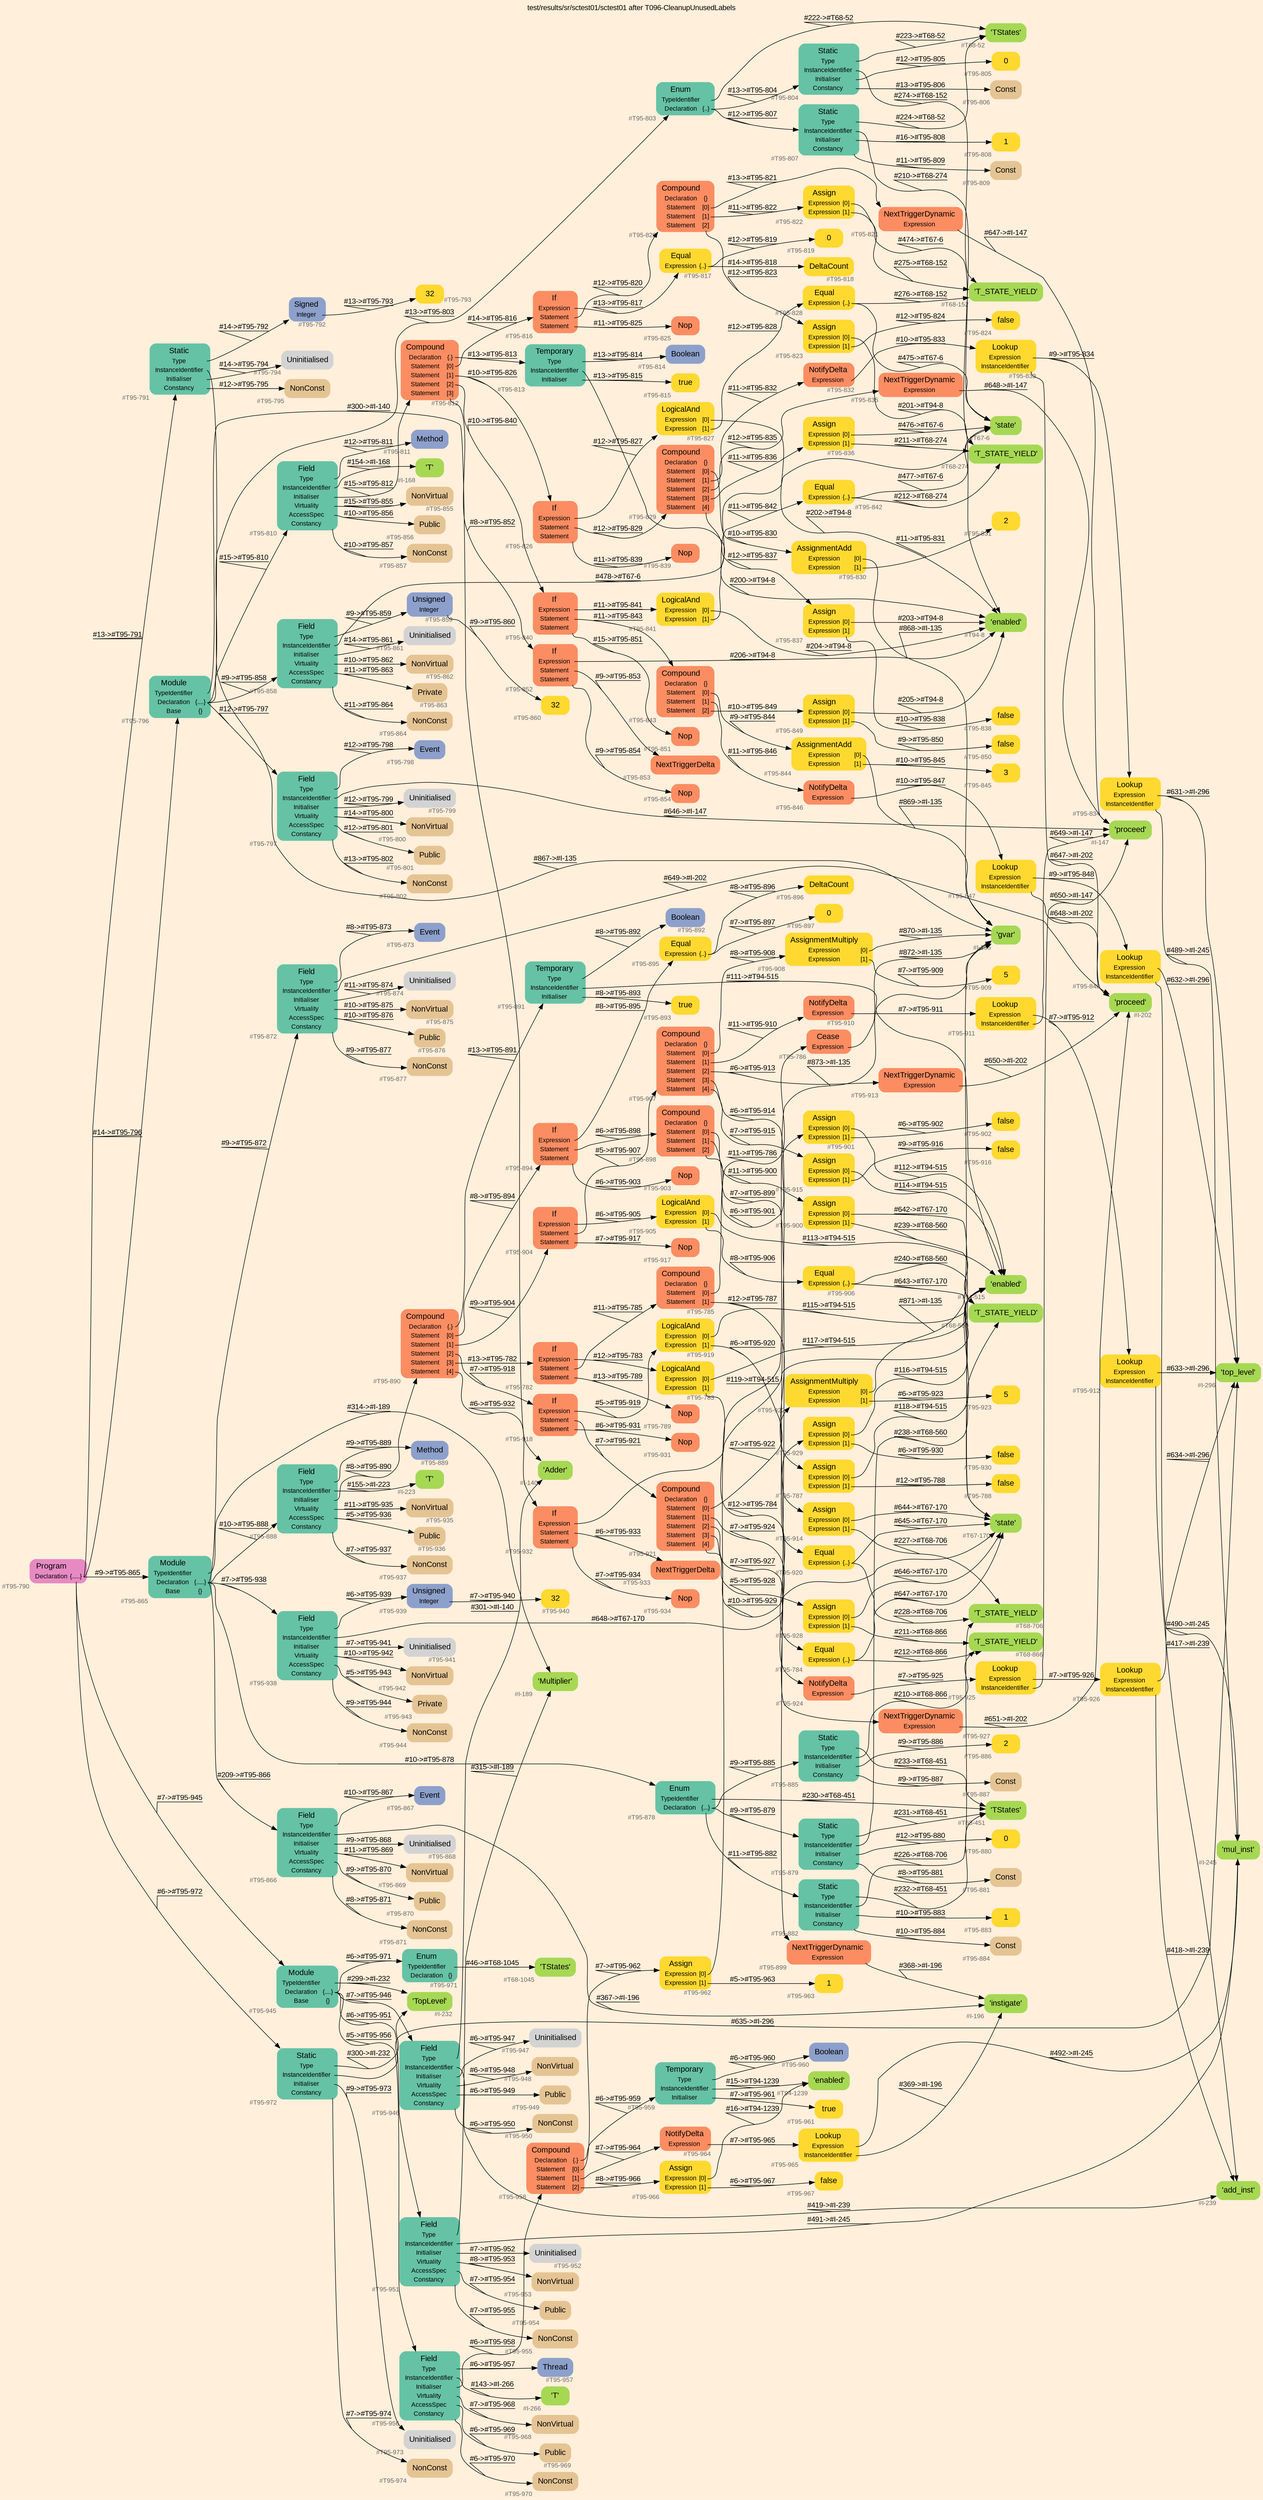 digraph "test/results/sr/sctest01/sctest01 after T096-CleanupUnusedLabels" {
label = "test/results/sr/sctest01/sctest01 after T096-CleanupUnusedLabels"
labelloc = t
graph [
    rankdir = "LR"
    ranksep = 0.3
    bgcolor = antiquewhite1
    color = black
    fontcolor = black
    fontname = "Arial"
];
node [
    fontname = "Arial"
];
edge [
    fontname = "Arial"
];

// -------------------- node figure --------------------
// -------- block #T95-790 ----------
"#T95-790" [
    fillcolor = "/set28/4"
    xlabel = "#T95-790"
    fontsize = "12"
    fontcolor = grey40
    shape = "plaintext"
    label = <<TABLE BORDER="0" CELLBORDER="0" CELLSPACING="0">
     <TR><TD><FONT COLOR="black" POINT-SIZE="15">Program</FONT></TD></TR>
     <TR><TD><FONT COLOR="black" POINT-SIZE="12">Declaration</FONT></TD><TD PORT="port0"><FONT COLOR="black" POINT-SIZE="12">{.....}</FONT></TD></TR>
    </TABLE>>
    style = "rounded,filled"
];

// -------- block #T95-791 ----------
"#T95-791" [
    fillcolor = "/set28/1"
    xlabel = "#T95-791"
    fontsize = "12"
    fontcolor = grey40
    shape = "plaintext"
    label = <<TABLE BORDER="0" CELLBORDER="0" CELLSPACING="0">
     <TR><TD><FONT COLOR="black" POINT-SIZE="15">Static</FONT></TD></TR>
     <TR><TD><FONT COLOR="black" POINT-SIZE="12">Type</FONT></TD><TD PORT="port0"></TD></TR>
     <TR><TD><FONT COLOR="black" POINT-SIZE="12">InstanceIdentifier</FONT></TD><TD PORT="port1"></TD></TR>
     <TR><TD><FONT COLOR="black" POINT-SIZE="12">Initialiser</FONT></TD><TD PORT="port2"></TD></TR>
     <TR><TD><FONT COLOR="black" POINT-SIZE="12">Constancy</FONT></TD><TD PORT="port3"></TD></TR>
    </TABLE>>
    style = "rounded,filled"
];

// -------- block #T95-792 ----------
"#T95-792" [
    fillcolor = "/set28/3"
    xlabel = "#T95-792"
    fontsize = "12"
    fontcolor = grey40
    shape = "plaintext"
    label = <<TABLE BORDER="0" CELLBORDER="0" CELLSPACING="0">
     <TR><TD><FONT COLOR="black" POINT-SIZE="15">Signed</FONT></TD></TR>
     <TR><TD><FONT COLOR="black" POINT-SIZE="12">Integer</FONT></TD><TD PORT="port0"></TD></TR>
    </TABLE>>
    style = "rounded,filled"
];

// -------- block #T95-793 ----------
"#T95-793" [
    fillcolor = "/set28/6"
    xlabel = "#T95-793"
    fontsize = "12"
    fontcolor = grey40
    shape = "plaintext"
    label = <<TABLE BORDER="0" CELLBORDER="0" CELLSPACING="0">
     <TR><TD><FONT COLOR="black" POINT-SIZE="15">32</FONT></TD></TR>
    </TABLE>>
    style = "rounded,filled"
];

// -------- block #I-135 ----------
"#I-135" [
    fillcolor = "/set28/5"
    xlabel = "#I-135"
    fontsize = "12"
    fontcolor = grey40
    shape = "plaintext"
    label = <<TABLE BORDER="0" CELLBORDER="0" CELLSPACING="0">
     <TR><TD><FONT COLOR="black" POINT-SIZE="15">'gvar'</FONT></TD></TR>
    </TABLE>>
    style = "rounded,filled"
];

// -------- block #T95-794 ----------
"#T95-794" [
    xlabel = "#T95-794"
    fontsize = "12"
    fontcolor = grey40
    shape = "plaintext"
    label = <<TABLE BORDER="0" CELLBORDER="0" CELLSPACING="0">
     <TR><TD><FONT COLOR="black" POINT-SIZE="15">Uninitialised</FONT></TD></TR>
    </TABLE>>
    style = "rounded,filled"
];

// -------- block #T95-795 ----------
"#T95-795" [
    fillcolor = "/set28/7"
    xlabel = "#T95-795"
    fontsize = "12"
    fontcolor = grey40
    shape = "plaintext"
    label = <<TABLE BORDER="0" CELLBORDER="0" CELLSPACING="0">
     <TR><TD><FONT COLOR="black" POINT-SIZE="15">NonConst</FONT></TD></TR>
    </TABLE>>
    style = "rounded,filled"
];

// -------- block #T95-796 ----------
"#T95-796" [
    fillcolor = "/set28/1"
    xlabel = "#T95-796"
    fontsize = "12"
    fontcolor = grey40
    shape = "plaintext"
    label = <<TABLE BORDER="0" CELLBORDER="0" CELLSPACING="0">
     <TR><TD><FONT COLOR="black" POINT-SIZE="15">Module</FONT></TD></TR>
     <TR><TD><FONT COLOR="black" POINT-SIZE="12">TypeIdentifier</FONT></TD><TD PORT="port0"></TD></TR>
     <TR><TD><FONT COLOR="black" POINT-SIZE="12">Declaration</FONT></TD><TD PORT="port1"><FONT COLOR="black" POINT-SIZE="12">{....}</FONT></TD></TR>
     <TR><TD><FONT COLOR="black" POINT-SIZE="12">Base</FONT></TD><TD PORT="port2"><FONT COLOR="black" POINT-SIZE="12">{}</FONT></TD></TR>
    </TABLE>>
    style = "rounded,filled"
];

// -------- block #I-140 ----------
"#I-140" [
    fillcolor = "/set28/5"
    xlabel = "#I-140"
    fontsize = "12"
    fontcolor = grey40
    shape = "plaintext"
    label = <<TABLE BORDER="0" CELLBORDER="0" CELLSPACING="0">
     <TR><TD><FONT COLOR="black" POINT-SIZE="15">'Adder'</FONT></TD></TR>
    </TABLE>>
    style = "rounded,filled"
];

// -------- block #T95-797 ----------
"#T95-797" [
    fillcolor = "/set28/1"
    xlabel = "#T95-797"
    fontsize = "12"
    fontcolor = grey40
    shape = "plaintext"
    label = <<TABLE BORDER="0" CELLBORDER="0" CELLSPACING="0">
     <TR><TD><FONT COLOR="black" POINT-SIZE="15">Field</FONT></TD></TR>
     <TR><TD><FONT COLOR="black" POINT-SIZE="12">Type</FONT></TD><TD PORT="port0"></TD></TR>
     <TR><TD><FONT COLOR="black" POINT-SIZE="12">InstanceIdentifier</FONT></TD><TD PORT="port1"></TD></TR>
     <TR><TD><FONT COLOR="black" POINT-SIZE="12">Initialiser</FONT></TD><TD PORT="port2"></TD></TR>
     <TR><TD><FONT COLOR="black" POINT-SIZE="12">Virtuality</FONT></TD><TD PORT="port3"></TD></TR>
     <TR><TD><FONT COLOR="black" POINT-SIZE="12">AccessSpec</FONT></TD><TD PORT="port4"></TD></TR>
     <TR><TD><FONT COLOR="black" POINT-SIZE="12">Constancy</FONT></TD><TD PORT="port5"></TD></TR>
    </TABLE>>
    style = "rounded,filled"
];

// -------- block #T95-798 ----------
"#T95-798" [
    fillcolor = "/set28/3"
    xlabel = "#T95-798"
    fontsize = "12"
    fontcolor = grey40
    shape = "plaintext"
    label = <<TABLE BORDER="0" CELLBORDER="0" CELLSPACING="0">
     <TR><TD><FONT COLOR="black" POINT-SIZE="15">Event</FONT></TD></TR>
    </TABLE>>
    style = "rounded,filled"
];

// -------- block #I-147 ----------
"#I-147" [
    fillcolor = "/set28/5"
    xlabel = "#I-147"
    fontsize = "12"
    fontcolor = grey40
    shape = "plaintext"
    label = <<TABLE BORDER="0" CELLBORDER="0" CELLSPACING="0">
     <TR><TD><FONT COLOR="black" POINT-SIZE="15">'proceed'</FONT></TD></TR>
    </TABLE>>
    style = "rounded,filled"
];

// -------- block #T95-799 ----------
"#T95-799" [
    xlabel = "#T95-799"
    fontsize = "12"
    fontcolor = grey40
    shape = "plaintext"
    label = <<TABLE BORDER="0" CELLBORDER="0" CELLSPACING="0">
     <TR><TD><FONT COLOR="black" POINT-SIZE="15">Uninitialised</FONT></TD></TR>
    </TABLE>>
    style = "rounded,filled"
];

// -------- block #T95-800 ----------
"#T95-800" [
    fillcolor = "/set28/7"
    xlabel = "#T95-800"
    fontsize = "12"
    fontcolor = grey40
    shape = "plaintext"
    label = <<TABLE BORDER="0" CELLBORDER="0" CELLSPACING="0">
     <TR><TD><FONT COLOR="black" POINT-SIZE="15">NonVirtual</FONT></TD></TR>
    </TABLE>>
    style = "rounded,filled"
];

// -------- block #T95-801 ----------
"#T95-801" [
    fillcolor = "/set28/7"
    xlabel = "#T95-801"
    fontsize = "12"
    fontcolor = grey40
    shape = "plaintext"
    label = <<TABLE BORDER="0" CELLBORDER="0" CELLSPACING="0">
     <TR><TD><FONT COLOR="black" POINT-SIZE="15">Public</FONT></TD></TR>
    </TABLE>>
    style = "rounded,filled"
];

// -------- block #T95-802 ----------
"#T95-802" [
    fillcolor = "/set28/7"
    xlabel = "#T95-802"
    fontsize = "12"
    fontcolor = grey40
    shape = "plaintext"
    label = <<TABLE BORDER="0" CELLBORDER="0" CELLSPACING="0">
     <TR><TD><FONT COLOR="black" POINT-SIZE="15">NonConst</FONT></TD></TR>
    </TABLE>>
    style = "rounded,filled"
];

// -------- block #T95-803 ----------
"#T95-803" [
    fillcolor = "/set28/1"
    xlabel = "#T95-803"
    fontsize = "12"
    fontcolor = grey40
    shape = "plaintext"
    label = <<TABLE BORDER="0" CELLBORDER="0" CELLSPACING="0">
     <TR><TD><FONT COLOR="black" POINT-SIZE="15">Enum</FONT></TD></TR>
     <TR><TD><FONT COLOR="black" POINT-SIZE="12">TypeIdentifier</FONT></TD><TD PORT="port0"></TD></TR>
     <TR><TD><FONT COLOR="black" POINT-SIZE="12">Declaration</FONT></TD><TD PORT="port1"><FONT COLOR="black" POINT-SIZE="12">{..}</FONT></TD></TR>
    </TABLE>>
    style = "rounded,filled"
];

// -------- block #T68-52 ----------
"#T68-52" [
    fillcolor = "/set28/5"
    xlabel = "#T68-52"
    fontsize = "12"
    fontcolor = grey40
    shape = "plaintext"
    label = <<TABLE BORDER="0" CELLBORDER="0" CELLSPACING="0">
     <TR><TD><FONT COLOR="black" POINT-SIZE="15">'TStates'</FONT></TD></TR>
    </TABLE>>
    style = "rounded,filled"
];

// -------- block #T95-804 ----------
"#T95-804" [
    fillcolor = "/set28/1"
    xlabel = "#T95-804"
    fontsize = "12"
    fontcolor = grey40
    shape = "plaintext"
    label = <<TABLE BORDER="0" CELLBORDER="0" CELLSPACING="0">
     <TR><TD><FONT COLOR="black" POINT-SIZE="15">Static</FONT></TD></TR>
     <TR><TD><FONT COLOR="black" POINT-SIZE="12">Type</FONT></TD><TD PORT="port0"></TD></TR>
     <TR><TD><FONT COLOR="black" POINT-SIZE="12">InstanceIdentifier</FONT></TD><TD PORT="port1"></TD></TR>
     <TR><TD><FONT COLOR="black" POINT-SIZE="12">Initialiser</FONT></TD><TD PORT="port2"></TD></TR>
     <TR><TD><FONT COLOR="black" POINT-SIZE="12">Constancy</FONT></TD><TD PORT="port3"></TD></TR>
    </TABLE>>
    style = "rounded,filled"
];

// -------- block #T68-152 ----------
"#T68-152" [
    fillcolor = "/set28/5"
    xlabel = "#T68-152"
    fontsize = "12"
    fontcolor = grey40
    shape = "plaintext"
    label = <<TABLE BORDER="0" CELLBORDER="0" CELLSPACING="0">
     <TR><TD><FONT COLOR="black" POINT-SIZE="15">'T_STATE_YIELD'</FONT></TD></TR>
    </TABLE>>
    style = "rounded,filled"
];

// -------- block #T95-805 ----------
"#T95-805" [
    fillcolor = "/set28/6"
    xlabel = "#T95-805"
    fontsize = "12"
    fontcolor = grey40
    shape = "plaintext"
    label = <<TABLE BORDER="0" CELLBORDER="0" CELLSPACING="0">
     <TR><TD><FONT COLOR="black" POINT-SIZE="15">0</FONT></TD></TR>
    </TABLE>>
    style = "rounded,filled"
];

// -------- block #T95-806 ----------
"#T95-806" [
    fillcolor = "/set28/7"
    xlabel = "#T95-806"
    fontsize = "12"
    fontcolor = grey40
    shape = "plaintext"
    label = <<TABLE BORDER="0" CELLBORDER="0" CELLSPACING="0">
     <TR><TD><FONT COLOR="black" POINT-SIZE="15">Const</FONT></TD></TR>
    </TABLE>>
    style = "rounded,filled"
];

// -------- block #T95-807 ----------
"#T95-807" [
    fillcolor = "/set28/1"
    xlabel = "#T95-807"
    fontsize = "12"
    fontcolor = grey40
    shape = "plaintext"
    label = <<TABLE BORDER="0" CELLBORDER="0" CELLSPACING="0">
     <TR><TD><FONT COLOR="black" POINT-SIZE="15">Static</FONT></TD></TR>
     <TR><TD><FONT COLOR="black" POINT-SIZE="12">Type</FONT></TD><TD PORT="port0"></TD></TR>
     <TR><TD><FONT COLOR="black" POINT-SIZE="12">InstanceIdentifier</FONT></TD><TD PORT="port1"></TD></TR>
     <TR><TD><FONT COLOR="black" POINT-SIZE="12">Initialiser</FONT></TD><TD PORT="port2"></TD></TR>
     <TR><TD><FONT COLOR="black" POINT-SIZE="12">Constancy</FONT></TD><TD PORT="port3"></TD></TR>
    </TABLE>>
    style = "rounded,filled"
];

// -------- block #T68-274 ----------
"#T68-274" [
    fillcolor = "/set28/5"
    xlabel = "#T68-274"
    fontsize = "12"
    fontcolor = grey40
    shape = "plaintext"
    label = <<TABLE BORDER="0" CELLBORDER="0" CELLSPACING="0">
     <TR><TD><FONT COLOR="black" POINT-SIZE="15">'T_STATE_YIELD'</FONT></TD></TR>
    </TABLE>>
    style = "rounded,filled"
];

// -------- block #T95-808 ----------
"#T95-808" [
    fillcolor = "/set28/6"
    xlabel = "#T95-808"
    fontsize = "12"
    fontcolor = grey40
    shape = "plaintext"
    label = <<TABLE BORDER="0" CELLBORDER="0" CELLSPACING="0">
     <TR><TD><FONT COLOR="black" POINT-SIZE="15">1</FONT></TD></TR>
    </TABLE>>
    style = "rounded,filled"
];

// -------- block #T95-809 ----------
"#T95-809" [
    fillcolor = "/set28/7"
    xlabel = "#T95-809"
    fontsize = "12"
    fontcolor = grey40
    shape = "plaintext"
    label = <<TABLE BORDER="0" CELLBORDER="0" CELLSPACING="0">
     <TR><TD><FONT COLOR="black" POINT-SIZE="15">Const</FONT></TD></TR>
    </TABLE>>
    style = "rounded,filled"
];

// -------- block #T95-810 ----------
"#T95-810" [
    fillcolor = "/set28/1"
    xlabel = "#T95-810"
    fontsize = "12"
    fontcolor = grey40
    shape = "plaintext"
    label = <<TABLE BORDER="0" CELLBORDER="0" CELLSPACING="0">
     <TR><TD><FONT COLOR="black" POINT-SIZE="15">Field</FONT></TD></TR>
     <TR><TD><FONT COLOR="black" POINT-SIZE="12">Type</FONT></TD><TD PORT="port0"></TD></TR>
     <TR><TD><FONT COLOR="black" POINT-SIZE="12">InstanceIdentifier</FONT></TD><TD PORT="port1"></TD></TR>
     <TR><TD><FONT COLOR="black" POINT-SIZE="12">Initialiser</FONT></TD><TD PORT="port2"></TD></TR>
     <TR><TD><FONT COLOR="black" POINT-SIZE="12">Virtuality</FONT></TD><TD PORT="port3"></TD></TR>
     <TR><TD><FONT COLOR="black" POINT-SIZE="12">AccessSpec</FONT></TD><TD PORT="port4"></TD></TR>
     <TR><TD><FONT COLOR="black" POINT-SIZE="12">Constancy</FONT></TD><TD PORT="port5"></TD></TR>
    </TABLE>>
    style = "rounded,filled"
];

// -------- block #T95-811 ----------
"#T95-811" [
    fillcolor = "/set28/3"
    xlabel = "#T95-811"
    fontsize = "12"
    fontcolor = grey40
    shape = "plaintext"
    label = <<TABLE BORDER="0" CELLBORDER="0" CELLSPACING="0">
     <TR><TD><FONT COLOR="black" POINT-SIZE="15">Method</FONT></TD></TR>
    </TABLE>>
    style = "rounded,filled"
];

// -------- block #I-168 ----------
"#I-168" [
    fillcolor = "/set28/5"
    xlabel = "#I-168"
    fontsize = "12"
    fontcolor = grey40
    shape = "plaintext"
    label = <<TABLE BORDER="0" CELLBORDER="0" CELLSPACING="0">
     <TR><TD><FONT COLOR="black" POINT-SIZE="15">'T'</FONT></TD></TR>
    </TABLE>>
    style = "rounded,filled"
];

// -------- block #T95-812 ----------
"#T95-812" [
    fillcolor = "/set28/2"
    xlabel = "#T95-812"
    fontsize = "12"
    fontcolor = grey40
    shape = "plaintext"
    label = <<TABLE BORDER="0" CELLBORDER="0" CELLSPACING="0">
     <TR><TD><FONT COLOR="black" POINT-SIZE="15">Compound</FONT></TD></TR>
     <TR><TD><FONT COLOR="black" POINT-SIZE="12">Declaration</FONT></TD><TD PORT="port0"><FONT COLOR="black" POINT-SIZE="12">{.}</FONT></TD></TR>
     <TR><TD><FONT COLOR="black" POINT-SIZE="12">Statement</FONT></TD><TD PORT="port1"><FONT COLOR="black" POINT-SIZE="12">[0]</FONT></TD></TR>
     <TR><TD><FONT COLOR="black" POINT-SIZE="12">Statement</FONT></TD><TD PORT="port2"><FONT COLOR="black" POINT-SIZE="12">[1]</FONT></TD></TR>
     <TR><TD><FONT COLOR="black" POINT-SIZE="12">Statement</FONT></TD><TD PORT="port3"><FONT COLOR="black" POINT-SIZE="12">[2]</FONT></TD></TR>
     <TR><TD><FONT COLOR="black" POINT-SIZE="12">Statement</FONT></TD><TD PORT="port4"><FONT COLOR="black" POINT-SIZE="12">[3]</FONT></TD></TR>
    </TABLE>>
    style = "rounded,filled"
];

// -------- block #T95-813 ----------
"#T95-813" [
    fillcolor = "/set28/1"
    xlabel = "#T95-813"
    fontsize = "12"
    fontcolor = grey40
    shape = "plaintext"
    label = <<TABLE BORDER="0" CELLBORDER="0" CELLSPACING="0">
     <TR><TD><FONT COLOR="black" POINT-SIZE="15">Temporary</FONT></TD></TR>
     <TR><TD><FONT COLOR="black" POINT-SIZE="12">Type</FONT></TD><TD PORT="port0"></TD></TR>
     <TR><TD><FONT COLOR="black" POINT-SIZE="12">InstanceIdentifier</FONT></TD><TD PORT="port1"></TD></TR>
     <TR><TD><FONT COLOR="black" POINT-SIZE="12">Initialiser</FONT></TD><TD PORT="port2"></TD></TR>
    </TABLE>>
    style = "rounded,filled"
];

// -------- block #T95-814 ----------
"#T95-814" [
    fillcolor = "/set28/3"
    xlabel = "#T95-814"
    fontsize = "12"
    fontcolor = grey40
    shape = "plaintext"
    label = <<TABLE BORDER="0" CELLBORDER="0" CELLSPACING="0">
     <TR><TD><FONT COLOR="black" POINT-SIZE="15">Boolean</FONT></TD></TR>
    </TABLE>>
    style = "rounded,filled"
];

// -------- block #T94-8 ----------
"#T94-8" [
    fillcolor = "/set28/5"
    xlabel = "#T94-8"
    fontsize = "12"
    fontcolor = grey40
    shape = "plaintext"
    label = <<TABLE BORDER="0" CELLBORDER="0" CELLSPACING="0">
     <TR><TD><FONT COLOR="black" POINT-SIZE="15">'enabled'</FONT></TD></TR>
    </TABLE>>
    style = "rounded,filled"
];

// -------- block #T95-815 ----------
"#T95-815" [
    fillcolor = "/set28/6"
    xlabel = "#T95-815"
    fontsize = "12"
    fontcolor = grey40
    shape = "plaintext"
    label = <<TABLE BORDER="0" CELLBORDER="0" CELLSPACING="0">
     <TR><TD><FONT COLOR="black" POINT-SIZE="15">true</FONT></TD></TR>
    </TABLE>>
    style = "rounded,filled"
];

// -------- block #T95-816 ----------
"#T95-816" [
    fillcolor = "/set28/2"
    xlabel = "#T95-816"
    fontsize = "12"
    fontcolor = grey40
    shape = "plaintext"
    label = <<TABLE BORDER="0" CELLBORDER="0" CELLSPACING="0">
     <TR><TD><FONT COLOR="black" POINT-SIZE="15">If</FONT></TD></TR>
     <TR><TD><FONT COLOR="black" POINT-SIZE="12">Expression</FONT></TD><TD PORT="port0"></TD></TR>
     <TR><TD><FONT COLOR="black" POINT-SIZE="12">Statement</FONT></TD><TD PORT="port1"></TD></TR>
     <TR><TD><FONT COLOR="black" POINT-SIZE="12">Statement</FONT></TD><TD PORT="port2"></TD></TR>
    </TABLE>>
    style = "rounded,filled"
];

// -------- block #T95-817 ----------
"#T95-817" [
    fillcolor = "/set28/6"
    xlabel = "#T95-817"
    fontsize = "12"
    fontcolor = grey40
    shape = "plaintext"
    label = <<TABLE BORDER="0" CELLBORDER="0" CELLSPACING="0">
     <TR><TD><FONT COLOR="black" POINT-SIZE="15">Equal</FONT></TD></TR>
     <TR><TD><FONT COLOR="black" POINT-SIZE="12">Expression</FONT></TD><TD PORT="port0"><FONT COLOR="black" POINT-SIZE="12">{..}</FONT></TD></TR>
    </TABLE>>
    style = "rounded,filled"
];

// -------- block #T95-818 ----------
"#T95-818" [
    fillcolor = "/set28/6"
    xlabel = "#T95-818"
    fontsize = "12"
    fontcolor = grey40
    shape = "plaintext"
    label = <<TABLE BORDER="0" CELLBORDER="0" CELLSPACING="0">
     <TR><TD><FONT COLOR="black" POINT-SIZE="15">DeltaCount</FONT></TD></TR>
    </TABLE>>
    style = "rounded,filled"
];

// -------- block #T95-819 ----------
"#T95-819" [
    fillcolor = "/set28/6"
    xlabel = "#T95-819"
    fontsize = "12"
    fontcolor = grey40
    shape = "plaintext"
    label = <<TABLE BORDER="0" CELLBORDER="0" CELLSPACING="0">
     <TR><TD><FONT COLOR="black" POINT-SIZE="15">0</FONT></TD></TR>
    </TABLE>>
    style = "rounded,filled"
];

// -------- block #T95-820 ----------
"#T95-820" [
    fillcolor = "/set28/2"
    xlabel = "#T95-820"
    fontsize = "12"
    fontcolor = grey40
    shape = "plaintext"
    label = <<TABLE BORDER="0" CELLBORDER="0" CELLSPACING="0">
     <TR><TD><FONT COLOR="black" POINT-SIZE="15">Compound</FONT></TD></TR>
     <TR><TD><FONT COLOR="black" POINT-SIZE="12">Declaration</FONT></TD><TD PORT="port0"><FONT COLOR="black" POINT-SIZE="12">{}</FONT></TD></TR>
     <TR><TD><FONT COLOR="black" POINT-SIZE="12">Statement</FONT></TD><TD PORT="port1"><FONT COLOR="black" POINT-SIZE="12">[0]</FONT></TD></TR>
     <TR><TD><FONT COLOR="black" POINT-SIZE="12">Statement</FONT></TD><TD PORT="port2"><FONT COLOR="black" POINT-SIZE="12">[1]</FONT></TD></TR>
     <TR><TD><FONT COLOR="black" POINT-SIZE="12">Statement</FONT></TD><TD PORT="port3"><FONT COLOR="black" POINT-SIZE="12">[2]</FONT></TD></TR>
    </TABLE>>
    style = "rounded,filled"
];

// -------- block #T95-821 ----------
"#T95-821" [
    fillcolor = "/set28/2"
    xlabel = "#T95-821"
    fontsize = "12"
    fontcolor = grey40
    shape = "plaintext"
    label = <<TABLE BORDER="0" CELLBORDER="0" CELLSPACING="0">
     <TR><TD><FONT COLOR="black" POINT-SIZE="15">NextTriggerDynamic</FONT></TD></TR>
     <TR><TD><FONT COLOR="black" POINT-SIZE="12">Expression</FONT></TD><TD PORT="port0"></TD></TR>
    </TABLE>>
    style = "rounded,filled"
];

// -------- block #T95-822 ----------
"#T95-822" [
    fillcolor = "/set28/6"
    xlabel = "#T95-822"
    fontsize = "12"
    fontcolor = grey40
    shape = "plaintext"
    label = <<TABLE BORDER="0" CELLBORDER="0" CELLSPACING="0">
     <TR><TD><FONT COLOR="black" POINT-SIZE="15">Assign</FONT></TD></TR>
     <TR><TD><FONT COLOR="black" POINT-SIZE="12">Expression</FONT></TD><TD PORT="port0"><FONT COLOR="black" POINT-SIZE="12">[0]</FONT></TD></TR>
     <TR><TD><FONT COLOR="black" POINT-SIZE="12">Expression</FONT></TD><TD PORT="port1"><FONT COLOR="black" POINT-SIZE="12">[1]</FONT></TD></TR>
    </TABLE>>
    style = "rounded,filled"
];

// -------- block #T67-6 ----------
"#T67-6" [
    fillcolor = "/set28/5"
    xlabel = "#T67-6"
    fontsize = "12"
    fontcolor = grey40
    shape = "plaintext"
    label = <<TABLE BORDER="0" CELLBORDER="0" CELLSPACING="0">
     <TR><TD><FONT COLOR="black" POINT-SIZE="15">'state'</FONT></TD></TR>
    </TABLE>>
    style = "rounded,filled"
];

// -------- block #T95-823 ----------
"#T95-823" [
    fillcolor = "/set28/6"
    xlabel = "#T95-823"
    fontsize = "12"
    fontcolor = grey40
    shape = "plaintext"
    label = <<TABLE BORDER="0" CELLBORDER="0" CELLSPACING="0">
     <TR><TD><FONT COLOR="black" POINT-SIZE="15">Assign</FONT></TD></TR>
     <TR><TD><FONT COLOR="black" POINT-SIZE="12">Expression</FONT></TD><TD PORT="port0"><FONT COLOR="black" POINT-SIZE="12">[0]</FONT></TD></TR>
     <TR><TD><FONT COLOR="black" POINT-SIZE="12">Expression</FONT></TD><TD PORT="port1"><FONT COLOR="black" POINT-SIZE="12">[1]</FONT></TD></TR>
    </TABLE>>
    style = "rounded,filled"
];

// -------- block #T95-824 ----------
"#T95-824" [
    fillcolor = "/set28/6"
    xlabel = "#T95-824"
    fontsize = "12"
    fontcolor = grey40
    shape = "plaintext"
    label = <<TABLE BORDER="0" CELLBORDER="0" CELLSPACING="0">
     <TR><TD><FONT COLOR="black" POINT-SIZE="15">false</FONT></TD></TR>
    </TABLE>>
    style = "rounded,filled"
];

// -------- block #T95-825 ----------
"#T95-825" [
    fillcolor = "/set28/2"
    xlabel = "#T95-825"
    fontsize = "12"
    fontcolor = grey40
    shape = "plaintext"
    label = <<TABLE BORDER="0" CELLBORDER="0" CELLSPACING="0">
     <TR><TD><FONT COLOR="black" POINT-SIZE="15">Nop</FONT></TD></TR>
    </TABLE>>
    style = "rounded,filled"
];

// -------- block #T95-826 ----------
"#T95-826" [
    fillcolor = "/set28/2"
    xlabel = "#T95-826"
    fontsize = "12"
    fontcolor = grey40
    shape = "plaintext"
    label = <<TABLE BORDER="0" CELLBORDER="0" CELLSPACING="0">
     <TR><TD><FONT COLOR="black" POINT-SIZE="15">If</FONT></TD></TR>
     <TR><TD><FONT COLOR="black" POINT-SIZE="12">Expression</FONT></TD><TD PORT="port0"></TD></TR>
     <TR><TD><FONT COLOR="black" POINT-SIZE="12">Statement</FONT></TD><TD PORT="port1"></TD></TR>
     <TR><TD><FONT COLOR="black" POINT-SIZE="12">Statement</FONT></TD><TD PORT="port2"></TD></TR>
    </TABLE>>
    style = "rounded,filled"
];

// -------- block #T95-827 ----------
"#T95-827" [
    fillcolor = "/set28/6"
    xlabel = "#T95-827"
    fontsize = "12"
    fontcolor = grey40
    shape = "plaintext"
    label = <<TABLE BORDER="0" CELLBORDER="0" CELLSPACING="0">
     <TR><TD><FONT COLOR="black" POINT-SIZE="15">LogicalAnd</FONT></TD></TR>
     <TR><TD><FONT COLOR="black" POINT-SIZE="12">Expression</FONT></TD><TD PORT="port0"><FONT COLOR="black" POINT-SIZE="12">[0]</FONT></TD></TR>
     <TR><TD><FONT COLOR="black" POINT-SIZE="12">Expression</FONT></TD><TD PORT="port1"><FONT COLOR="black" POINT-SIZE="12">[1]</FONT></TD></TR>
    </TABLE>>
    style = "rounded,filled"
];

// -------- block #T95-828 ----------
"#T95-828" [
    fillcolor = "/set28/6"
    xlabel = "#T95-828"
    fontsize = "12"
    fontcolor = grey40
    shape = "plaintext"
    label = <<TABLE BORDER="0" CELLBORDER="0" CELLSPACING="0">
     <TR><TD><FONT COLOR="black" POINT-SIZE="15">Equal</FONT></TD></TR>
     <TR><TD><FONT COLOR="black" POINT-SIZE="12">Expression</FONT></TD><TD PORT="port0"><FONT COLOR="black" POINT-SIZE="12">{..}</FONT></TD></TR>
    </TABLE>>
    style = "rounded,filled"
];

// -------- block #T95-829 ----------
"#T95-829" [
    fillcolor = "/set28/2"
    xlabel = "#T95-829"
    fontsize = "12"
    fontcolor = grey40
    shape = "plaintext"
    label = <<TABLE BORDER="0" CELLBORDER="0" CELLSPACING="0">
     <TR><TD><FONT COLOR="black" POINT-SIZE="15">Compound</FONT></TD></TR>
     <TR><TD><FONT COLOR="black" POINT-SIZE="12">Declaration</FONT></TD><TD PORT="port0"><FONT COLOR="black" POINT-SIZE="12">{}</FONT></TD></TR>
     <TR><TD><FONT COLOR="black" POINT-SIZE="12">Statement</FONT></TD><TD PORT="port1"><FONT COLOR="black" POINT-SIZE="12">[0]</FONT></TD></TR>
     <TR><TD><FONT COLOR="black" POINT-SIZE="12">Statement</FONT></TD><TD PORT="port2"><FONT COLOR="black" POINT-SIZE="12">[1]</FONT></TD></TR>
     <TR><TD><FONT COLOR="black" POINT-SIZE="12">Statement</FONT></TD><TD PORT="port3"><FONT COLOR="black" POINT-SIZE="12">[2]</FONT></TD></TR>
     <TR><TD><FONT COLOR="black" POINT-SIZE="12">Statement</FONT></TD><TD PORT="port4"><FONT COLOR="black" POINT-SIZE="12">[3]</FONT></TD></TR>
     <TR><TD><FONT COLOR="black" POINT-SIZE="12">Statement</FONT></TD><TD PORT="port5"><FONT COLOR="black" POINT-SIZE="12">[4]</FONT></TD></TR>
    </TABLE>>
    style = "rounded,filled"
];

// -------- block #T95-830 ----------
"#T95-830" [
    fillcolor = "/set28/6"
    xlabel = "#T95-830"
    fontsize = "12"
    fontcolor = grey40
    shape = "plaintext"
    label = <<TABLE BORDER="0" CELLBORDER="0" CELLSPACING="0">
     <TR><TD><FONT COLOR="black" POINT-SIZE="15">AssignmentAdd</FONT></TD></TR>
     <TR><TD><FONT COLOR="black" POINT-SIZE="12">Expression</FONT></TD><TD PORT="port0"><FONT COLOR="black" POINT-SIZE="12">[0]</FONT></TD></TR>
     <TR><TD><FONT COLOR="black" POINT-SIZE="12">Expression</FONT></TD><TD PORT="port1"><FONT COLOR="black" POINT-SIZE="12">[1]</FONT></TD></TR>
    </TABLE>>
    style = "rounded,filled"
];

// -------- block #T95-831 ----------
"#T95-831" [
    fillcolor = "/set28/6"
    xlabel = "#T95-831"
    fontsize = "12"
    fontcolor = grey40
    shape = "plaintext"
    label = <<TABLE BORDER="0" CELLBORDER="0" CELLSPACING="0">
     <TR><TD><FONT COLOR="black" POINT-SIZE="15">2</FONT></TD></TR>
    </TABLE>>
    style = "rounded,filled"
];

// -------- block #T95-832 ----------
"#T95-832" [
    fillcolor = "/set28/2"
    xlabel = "#T95-832"
    fontsize = "12"
    fontcolor = grey40
    shape = "plaintext"
    label = <<TABLE BORDER="0" CELLBORDER="0" CELLSPACING="0">
     <TR><TD><FONT COLOR="black" POINT-SIZE="15">NotifyDelta</FONT></TD></TR>
     <TR><TD><FONT COLOR="black" POINT-SIZE="12">Expression</FONT></TD><TD PORT="port0"></TD></TR>
    </TABLE>>
    style = "rounded,filled"
];

// -------- block #T95-833 ----------
"#T95-833" [
    fillcolor = "/set28/6"
    xlabel = "#T95-833"
    fontsize = "12"
    fontcolor = grey40
    shape = "plaintext"
    label = <<TABLE BORDER="0" CELLBORDER="0" CELLSPACING="0">
     <TR><TD><FONT COLOR="black" POINT-SIZE="15">Lookup</FONT></TD></TR>
     <TR><TD><FONT COLOR="black" POINT-SIZE="12">Expression</FONT></TD><TD PORT="port0"></TD></TR>
     <TR><TD><FONT COLOR="black" POINT-SIZE="12">InstanceIdentifier</FONT></TD><TD PORT="port1"></TD></TR>
    </TABLE>>
    style = "rounded,filled"
];

// -------- block #T95-834 ----------
"#T95-834" [
    fillcolor = "/set28/6"
    xlabel = "#T95-834"
    fontsize = "12"
    fontcolor = grey40
    shape = "plaintext"
    label = <<TABLE BORDER="0" CELLBORDER="0" CELLSPACING="0">
     <TR><TD><FONT COLOR="black" POINT-SIZE="15">Lookup</FONT></TD></TR>
     <TR><TD><FONT COLOR="black" POINT-SIZE="12">Expression</FONT></TD><TD PORT="port0"></TD></TR>
     <TR><TD><FONT COLOR="black" POINT-SIZE="12">InstanceIdentifier</FONT></TD><TD PORT="port1"></TD></TR>
    </TABLE>>
    style = "rounded,filled"
];

// -------- block #I-296 ----------
"#I-296" [
    fillcolor = "/set28/5"
    xlabel = "#I-296"
    fontsize = "12"
    fontcolor = grey40
    shape = "plaintext"
    label = <<TABLE BORDER="0" CELLBORDER="0" CELLSPACING="0">
     <TR><TD><FONT COLOR="black" POINT-SIZE="15">'top_level'</FONT></TD></TR>
    </TABLE>>
    style = "rounded,filled"
];

// -------- block #I-245 ----------
"#I-245" [
    fillcolor = "/set28/5"
    xlabel = "#I-245"
    fontsize = "12"
    fontcolor = grey40
    shape = "plaintext"
    label = <<TABLE BORDER="0" CELLBORDER="0" CELLSPACING="0">
     <TR><TD><FONT COLOR="black" POINT-SIZE="15">'mul_inst'</FONT></TD></TR>
    </TABLE>>
    style = "rounded,filled"
];

// -------- block #I-202 ----------
"#I-202" [
    fillcolor = "/set28/5"
    xlabel = "#I-202"
    fontsize = "12"
    fontcolor = grey40
    shape = "plaintext"
    label = <<TABLE BORDER="0" CELLBORDER="0" CELLSPACING="0">
     <TR><TD><FONT COLOR="black" POINT-SIZE="15">'proceed'</FONT></TD></TR>
    </TABLE>>
    style = "rounded,filled"
];

// -------- block #T95-835 ----------
"#T95-835" [
    fillcolor = "/set28/2"
    xlabel = "#T95-835"
    fontsize = "12"
    fontcolor = grey40
    shape = "plaintext"
    label = <<TABLE BORDER="0" CELLBORDER="0" CELLSPACING="0">
     <TR><TD><FONT COLOR="black" POINT-SIZE="15">NextTriggerDynamic</FONT></TD></TR>
     <TR><TD><FONT COLOR="black" POINT-SIZE="12">Expression</FONT></TD><TD PORT="port0"></TD></TR>
    </TABLE>>
    style = "rounded,filled"
];

// -------- block #T95-836 ----------
"#T95-836" [
    fillcolor = "/set28/6"
    xlabel = "#T95-836"
    fontsize = "12"
    fontcolor = grey40
    shape = "plaintext"
    label = <<TABLE BORDER="0" CELLBORDER="0" CELLSPACING="0">
     <TR><TD><FONT COLOR="black" POINT-SIZE="15">Assign</FONT></TD></TR>
     <TR><TD><FONT COLOR="black" POINT-SIZE="12">Expression</FONT></TD><TD PORT="port0"><FONT COLOR="black" POINT-SIZE="12">[0]</FONT></TD></TR>
     <TR><TD><FONT COLOR="black" POINT-SIZE="12">Expression</FONT></TD><TD PORT="port1"><FONT COLOR="black" POINT-SIZE="12">[1]</FONT></TD></TR>
    </TABLE>>
    style = "rounded,filled"
];

// -------- block #T95-837 ----------
"#T95-837" [
    fillcolor = "/set28/6"
    xlabel = "#T95-837"
    fontsize = "12"
    fontcolor = grey40
    shape = "plaintext"
    label = <<TABLE BORDER="0" CELLBORDER="0" CELLSPACING="0">
     <TR><TD><FONT COLOR="black" POINT-SIZE="15">Assign</FONT></TD></TR>
     <TR><TD><FONT COLOR="black" POINT-SIZE="12">Expression</FONT></TD><TD PORT="port0"><FONT COLOR="black" POINT-SIZE="12">[0]</FONT></TD></TR>
     <TR><TD><FONT COLOR="black" POINT-SIZE="12">Expression</FONT></TD><TD PORT="port1"><FONT COLOR="black" POINT-SIZE="12">[1]</FONT></TD></TR>
    </TABLE>>
    style = "rounded,filled"
];

// -------- block #T95-838 ----------
"#T95-838" [
    fillcolor = "/set28/6"
    xlabel = "#T95-838"
    fontsize = "12"
    fontcolor = grey40
    shape = "plaintext"
    label = <<TABLE BORDER="0" CELLBORDER="0" CELLSPACING="0">
     <TR><TD><FONT COLOR="black" POINT-SIZE="15">false</FONT></TD></TR>
    </TABLE>>
    style = "rounded,filled"
];

// -------- block #T95-839 ----------
"#T95-839" [
    fillcolor = "/set28/2"
    xlabel = "#T95-839"
    fontsize = "12"
    fontcolor = grey40
    shape = "plaintext"
    label = <<TABLE BORDER="0" CELLBORDER="0" CELLSPACING="0">
     <TR><TD><FONT COLOR="black" POINT-SIZE="15">Nop</FONT></TD></TR>
    </TABLE>>
    style = "rounded,filled"
];

// -------- block #T95-840 ----------
"#T95-840" [
    fillcolor = "/set28/2"
    xlabel = "#T95-840"
    fontsize = "12"
    fontcolor = grey40
    shape = "plaintext"
    label = <<TABLE BORDER="0" CELLBORDER="0" CELLSPACING="0">
     <TR><TD><FONT COLOR="black" POINT-SIZE="15">If</FONT></TD></TR>
     <TR><TD><FONT COLOR="black" POINT-SIZE="12">Expression</FONT></TD><TD PORT="port0"></TD></TR>
     <TR><TD><FONT COLOR="black" POINT-SIZE="12">Statement</FONT></TD><TD PORT="port1"></TD></TR>
     <TR><TD><FONT COLOR="black" POINT-SIZE="12">Statement</FONT></TD><TD PORT="port2"></TD></TR>
    </TABLE>>
    style = "rounded,filled"
];

// -------- block #T95-841 ----------
"#T95-841" [
    fillcolor = "/set28/6"
    xlabel = "#T95-841"
    fontsize = "12"
    fontcolor = grey40
    shape = "plaintext"
    label = <<TABLE BORDER="0" CELLBORDER="0" CELLSPACING="0">
     <TR><TD><FONT COLOR="black" POINT-SIZE="15">LogicalAnd</FONT></TD></TR>
     <TR><TD><FONT COLOR="black" POINT-SIZE="12">Expression</FONT></TD><TD PORT="port0"><FONT COLOR="black" POINT-SIZE="12">[0]</FONT></TD></TR>
     <TR><TD><FONT COLOR="black" POINT-SIZE="12">Expression</FONT></TD><TD PORT="port1"><FONT COLOR="black" POINT-SIZE="12">[1]</FONT></TD></TR>
    </TABLE>>
    style = "rounded,filled"
];

// -------- block #T95-842 ----------
"#T95-842" [
    fillcolor = "/set28/6"
    xlabel = "#T95-842"
    fontsize = "12"
    fontcolor = grey40
    shape = "plaintext"
    label = <<TABLE BORDER="0" CELLBORDER="0" CELLSPACING="0">
     <TR><TD><FONT COLOR="black" POINT-SIZE="15">Equal</FONT></TD></TR>
     <TR><TD><FONT COLOR="black" POINT-SIZE="12">Expression</FONT></TD><TD PORT="port0"><FONT COLOR="black" POINT-SIZE="12">{..}</FONT></TD></TR>
    </TABLE>>
    style = "rounded,filled"
];

// -------- block #T95-843 ----------
"#T95-843" [
    fillcolor = "/set28/2"
    xlabel = "#T95-843"
    fontsize = "12"
    fontcolor = grey40
    shape = "plaintext"
    label = <<TABLE BORDER="0" CELLBORDER="0" CELLSPACING="0">
     <TR><TD><FONT COLOR="black" POINT-SIZE="15">Compound</FONT></TD></TR>
     <TR><TD><FONT COLOR="black" POINT-SIZE="12">Declaration</FONT></TD><TD PORT="port0"><FONT COLOR="black" POINT-SIZE="12">{}</FONT></TD></TR>
     <TR><TD><FONT COLOR="black" POINT-SIZE="12">Statement</FONT></TD><TD PORT="port1"><FONT COLOR="black" POINT-SIZE="12">[0]</FONT></TD></TR>
     <TR><TD><FONT COLOR="black" POINT-SIZE="12">Statement</FONT></TD><TD PORT="port2"><FONT COLOR="black" POINT-SIZE="12">[1]</FONT></TD></TR>
     <TR><TD><FONT COLOR="black" POINT-SIZE="12">Statement</FONT></TD><TD PORT="port3"><FONT COLOR="black" POINT-SIZE="12">[2]</FONT></TD></TR>
    </TABLE>>
    style = "rounded,filled"
];

// -------- block #T95-844 ----------
"#T95-844" [
    fillcolor = "/set28/6"
    xlabel = "#T95-844"
    fontsize = "12"
    fontcolor = grey40
    shape = "plaintext"
    label = <<TABLE BORDER="0" CELLBORDER="0" CELLSPACING="0">
     <TR><TD><FONT COLOR="black" POINT-SIZE="15">AssignmentAdd</FONT></TD></TR>
     <TR><TD><FONT COLOR="black" POINT-SIZE="12">Expression</FONT></TD><TD PORT="port0"><FONT COLOR="black" POINT-SIZE="12">[0]</FONT></TD></TR>
     <TR><TD><FONT COLOR="black" POINT-SIZE="12">Expression</FONT></TD><TD PORT="port1"><FONT COLOR="black" POINT-SIZE="12">[1]</FONT></TD></TR>
    </TABLE>>
    style = "rounded,filled"
];

// -------- block #T95-845 ----------
"#T95-845" [
    fillcolor = "/set28/6"
    xlabel = "#T95-845"
    fontsize = "12"
    fontcolor = grey40
    shape = "plaintext"
    label = <<TABLE BORDER="0" CELLBORDER="0" CELLSPACING="0">
     <TR><TD><FONT COLOR="black" POINT-SIZE="15">3</FONT></TD></TR>
    </TABLE>>
    style = "rounded,filled"
];

// -------- block #T95-846 ----------
"#T95-846" [
    fillcolor = "/set28/2"
    xlabel = "#T95-846"
    fontsize = "12"
    fontcolor = grey40
    shape = "plaintext"
    label = <<TABLE BORDER="0" CELLBORDER="0" CELLSPACING="0">
     <TR><TD><FONT COLOR="black" POINT-SIZE="15">NotifyDelta</FONT></TD></TR>
     <TR><TD><FONT COLOR="black" POINT-SIZE="12">Expression</FONT></TD><TD PORT="port0"></TD></TR>
    </TABLE>>
    style = "rounded,filled"
];

// -------- block #T95-847 ----------
"#T95-847" [
    fillcolor = "/set28/6"
    xlabel = "#T95-847"
    fontsize = "12"
    fontcolor = grey40
    shape = "plaintext"
    label = <<TABLE BORDER="0" CELLBORDER="0" CELLSPACING="0">
     <TR><TD><FONT COLOR="black" POINT-SIZE="15">Lookup</FONT></TD></TR>
     <TR><TD><FONT COLOR="black" POINT-SIZE="12">Expression</FONT></TD><TD PORT="port0"></TD></TR>
     <TR><TD><FONT COLOR="black" POINT-SIZE="12">InstanceIdentifier</FONT></TD><TD PORT="port1"></TD></TR>
    </TABLE>>
    style = "rounded,filled"
];

// -------- block #T95-848 ----------
"#T95-848" [
    fillcolor = "/set28/6"
    xlabel = "#T95-848"
    fontsize = "12"
    fontcolor = grey40
    shape = "plaintext"
    label = <<TABLE BORDER="0" CELLBORDER="0" CELLSPACING="0">
     <TR><TD><FONT COLOR="black" POINT-SIZE="15">Lookup</FONT></TD></TR>
     <TR><TD><FONT COLOR="black" POINT-SIZE="12">Expression</FONT></TD><TD PORT="port0"></TD></TR>
     <TR><TD><FONT COLOR="black" POINT-SIZE="12">InstanceIdentifier</FONT></TD><TD PORT="port1"></TD></TR>
    </TABLE>>
    style = "rounded,filled"
];

// -------- block #T95-849 ----------
"#T95-849" [
    fillcolor = "/set28/6"
    xlabel = "#T95-849"
    fontsize = "12"
    fontcolor = grey40
    shape = "plaintext"
    label = <<TABLE BORDER="0" CELLBORDER="0" CELLSPACING="0">
     <TR><TD><FONT COLOR="black" POINT-SIZE="15">Assign</FONT></TD></TR>
     <TR><TD><FONT COLOR="black" POINT-SIZE="12">Expression</FONT></TD><TD PORT="port0"><FONT COLOR="black" POINT-SIZE="12">[0]</FONT></TD></TR>
     <TR><TD><FONT COLOR="black" POINT-SIZE="12">Expression</FONT></TD><TD PORT="port1"><FONT COLOR="black" POINT-SIZE="12">[1]</FONT></TD></TR>
    </TABLE>>
    style = "rounded,filled"
];

// -------- block #T95-850 ----------
"#T95-850" [
    fillcolor = "/set28/6"
    xlabel = "#T95-850"
    fontsize = "12"
    fontcolor = grey40
    shape = "plaintext"
    label = <<TABLE BORDER="0" CELLBORDER="0" CELLSPACING="0">
     <TR><TD><FONT COLOR="black" POINT-SIZE="15">false</FONT></TD></TR>
    </TABLE>>
    style = "rounded,filled"
];

// -------- block #T95-851 ----------
"#T95-851" [
    fillcolor = "/set28/2"
    xlabel = "#T95-851"
    fontsize = "12"
    fontcolor = grey40
    shape = "plaintext"
    label = <<TABLE BORDER="0" CELLBORDER="0" CELLSPACING="0">
     <TR><TD><FONT COLOR="black" POINT-SIZE="15">Nop</FONT></TD></TR>
    </TABLE>>
    style = "rounded,filled"
];

// -------- block #T95-852 ----------
"#T95-852" [
    fillcolor = "/set28/2"
    xlabel = "#T95-852"
    fontsize = "12"
    fontcolor = grey40
    shape = "plaintext"
    label = <<TABLE BORDER="0" CELLBORDER="0" CELLSPACING="0">
     <TR><TD><FONT COLOR="black" POINT-SIZE="15">If</FONT></TD></TR>
     <TR><TD><FONT COLOR="black" POINT-SIZE="12">Expression</FONT></TD><TD PORT="port0"></TD></TR>
     <TR><TD><FONT COLOR="black" POINT-SIZE="12">Statement</FONT></TD><TD PORT="port1"></TD></TR>
     <TR><TD><FONT COLOR="black" POINT-SIZE="12">Statement</FONT></TD><TD PORT="port2"></TD></TR>
    </TABLE>>
    style = "rounded,filled"
];

// -------- block #T95-853 ----------
"#T95-853" [
    fillcolor = "/set28/2"
    xlabel = "#T95-853"
    fontsize = "12"
    fontcolor = grey40
    shape = "plaintext"
    label = <<TABLE BORDER="0" CELLBORDER="0" CELLSPACING="0">
     <TR><TD><FONT COLOR="black" POINT-SIZE="15">NextTriggerDelta</FONT></TD></TR>
    </TABLE>>
    style = "rounded,filled"
];

// -------- block #T95-854 ----------
"#T95-854" [
    fillcolor = "/set28/2"
    xlabel = "#T95-854"
    fontsize = "12"
    fontcolor = grey40
    shape = "plaintext"
    label = <<TABLE BORDER="0" CELLBORDER="0" CELLSPACING="0">
     <TR><TD><FONT COLOR="black" POINT-SIZE="15">Nop</FONT></TD></TR>
    </TABLE>>
    style = "rounded,filled"
];

// -------- block #T95-855 ----------
"#T95-855" [
    fillcolor = "/set28/7"
    xlabel = "#T95-855"
    fontsize = "12"
    fontcolor = grey40
    shape = "plaintext"
    label = <<TABLE BORDER="0" CELLBORDER="0" CELLSPACING="0">
     <TR><TD><FONT COLOR="black" POINT-SIZE="15">NonVirtual</FONT></TD></TR>
    </TABLE>>
    style = "rounded,filled"
];

// -------- block #T95-856 ----------
"#T95-856" [
    fillcolor = "/set28/7"
    xlabel = "#T95-856"
    fontsize = "12"
    fontcolor = grey40
    shape = "plaintext"
    label = <<TABLE BORDER="0" CELLBORDER="0" CELLSPACING="0">
     <TR><TD><FONT COLOR="black" POINT-SIZE="15">Public</FONT></TD></TR>
    </TABLE>>
    style = "rounded,filled"
];

// -------- block #T95-857 ----------
"#T95-857" [
    fillcolor = "/set28/7"
    xlabel = "#T95-857"
    fontsize = "12"
    fontcolor = grey40
    shape = "plaintext"
    label = <<TABLE BORDER="0" CELLBORDER="0" CELLSPACING="0">
     <TR><TD><FONT COLOR="black" POINT-SIZE="15">NonConst</FONT></TD></TR>
    </TABLE>>
    style = "rounded,filled"
];

// -------- block #T95-858 ----------
"#T95-858" [
    fillcolor = "/set28/1"
    xlabel = "#T95-858"
    fontsize = "12"
    fontcolor = grey40
    shape = "plaintext"
    label = <<TABLE BORDER="0" CELLBORDER="0" CELLSPACING="0">
     <TR><TD><FONT COLOR="black" POINT-SIZE="15">Field</FONT></TD></TR>
     <TR><TD><FONT COLOR="black" POINT-SIZE="12">Type</FONT></TD><TD PORT="port0"></TD></TR>
     <TR><TD><FONT COLOR="black" POINT-SIZE="12">InstanceIdentifier</FONT></TD><TD PORT="port1"></TD></TR>
     <TR><TD><FONT COLOR="black" POINT-SIZE="12">Initialiser</FONT></TD><TD PORT="port2"></TD></TR>
     <TR><TD><FONT COLOR="black" POINT-SIZE="12">Virtuality</FONT></TD><TD PORT="port3"></TD></TR>
     <TR><TD><FONT COLOR="black" POINT-SIZE="12">AccessSpec</FONT></TD><TD PORT="port4"></TD></TR>
     <TR><TD><FONT COLOR="black" POINT-SIZE="12">Constancy</FONT></TD><TD PORT="port5"></TD></TR>
    </TABLE>>
    style = "rounded,filled"
];

// -------- block #T95-859 ----------
"#T95-859" [
    fillcolor = "/set28/3"
    xlabel = "#T95-859"
    fontsize = "12"
    fontcolor = grey40
    shape = "plaintext"
    label = <<TABLE BORDER="0" CELLBORDER="0" CELLSPACING="0">
     <TR><TD><FONT COLOR="black" POINT-SIZE="15">Unsigned</FONT></TD></TR>
     <TR><TD><FONT COLOR="black" POINT-SIZE="12">Integer</FONT></TD><TD PORT="port0"></TD></TR>
    </TABLE>>
    style = "rounded,filled"
];

// -------- block #T95-860 ----------
"#T95-860" [
    fillcolor = "/set28/6"
    xlabel = "#T95-860"
    fontsize = "12"
    fontcolor = grey40
    shape = "plaintext"
    label = <<TABLE BORDER="0" CELLBORDER="0" CELLSPACING="0">
     <TR><TD><FONT COLOR="black" POINT-SIZE="15">32</FONT></TD></TR>
    </TABLE>>
    style = "rounded,filled"
];

// -------- block #T95-861 ----------
"#T95-861" [
    xlabel = "#T95-861"
    fontsize = "12"
    fontcolor = grey40
    shape = "plaintext"
    label = <<TABLE BORDER="0" CELLBORDER="0" CELLSPACING="0">
     <TR><TD><FONT COLOR="black" POINT-SIZE="15">Uninitialised</FONT></TD></TR>
    </TABLE>>
    style = "rounded,filled"
];

// -------- block #T95-862 ----------
"#T95-862" [
    fillcolor = "/set28/7"
    xlabel = "#T95-862"
    fontsize = "12"
    fontcolor = grey40
    shape = "plaintext"
    label = <<TABLE BORDER="0" CELLBORDER="0" CELLSPACING="0">
     <TR><TD><FONT COLOR="black" POINT-SIZE="15">NonVirtual</FONT></TD></TR>
    </TABLE>>
    style = "rounded,filled"
];

// -------- block #T95-863 ----------
"#T95-863" [
    fillcolor = "/set28/7"
    xlabel = "#T95-863"
    fontsize = "12"
    fontcolor = grey40
    shape = "plaintext"
    label = <<TABLE BORDER="0" CELLBORDER="0" CELLSPACING="0">
     <TR><TD><FONT COLOR="black" POINT-SIZE="15">Private</FONT></TD></TR>
    </TABLE>>
    style = "rounded,filled"
];

// -------- block #T95-864 ----------
"#T95-864" [
    fillcolor = "/set28/7"
    xlabel = "#T95-864"
    fontsize = "12"
    fontcolor = grey40
    shape = "plaintext"
    label = <<TABLE BORDER="0" CELLBORDER="0" CELLSPACING="0">
     <TR><TD><FONT COLOR="black" POINT-SIZE="15">NonConst</FONT></TD></TR>
    </TABLE>>
    style = "rounded,filled"
];

// -------- block #T95-865 ----------
"#T95-865" [
    fillcolor = "/set28/1"
    xlabel = "#T95-865"
    fontsize = "12"
    fontcolor = grey40
    shape = "plaintext"
    label = <<TABLE BORDER="0" CELLBORDER="0" CELLSPACING="0">
     <TR><TD><FONT COLOR="black" POINT-SIZE="15">Module</FONT></TD></TR>
     <TR><TD><FONT COLOR="black" POINT-SIZE="12">TypeIdentifier</FONT></TD><TD PORT="port0"></TD></TR>
     <TR><TD><FONT COLOR="black" POINT-SIZE="12">Declaration</FONT></TD><TD PORT="port1"><FONT COLOR="black" POINT-SIZE="12">{.....}</FONT></TD></TR>
     <TR><TD><FONT COLOR="black" POINT-SIZE="12">Base</FONT></TD><TD PORT="port2"><FONT COLOR="black" POINT-SIZE="12">{}</FONT></TD></TR>
    </TABLE>>
    style = "rounded,filled"
];

// -------- block #I-189 ----------
"#I-189" [
    fillcolor = "/set28/5"
    xlabel = "#I-189"
    fontsize = "12"
    fontcolor = grey40
    shape = "plaintext"
    label = <<TABLE BORDER="0" CELLBORDER="0" CELLSPACING="0">
     <TR><TD><FONT COLOR="black" POINT-SIZE="15">'Multiplier'</FONT></TD></TR>
    </TABLE>>
    style = "rounded,filled"
];

// -------- block #T95-866 ----------
"#T95-866" [
    fillcolor = "/set28/1"
    xlabel = "#T95-866"
    fontsize = "12"
    fontcolor = grey40
    shape = "plaintext"
    label = <<TABLE BORDER="0" CELLBORDER="0" CELLSPACING="0">
     <TR><TD><FONT COLOR="black" POINT-SIZE="15">Field</FONT></TD></TR>
     <TR><TD><FONT COLOR="black" POINT-SIZE="12">Type</FONT></TD><TD PORT="port0"></TD></TR>
     <TR><TD><FONT COLOR="black" POINT-SIZE="12">InstanceIdentifier</FONT></TD><TD PORT="port1"></TD></TR>
     <TR><TD><FONT COLOR="black" POINT-SIZE="12">Initialiser</FONT></TD><TD PORT="port2"></TD></TR>
     <TR><TD><FONT COLOR="black" POINT-SIZE="12">Virtuality</FONT></TD><TD PORT="port3"></TD></TR>
     <TR><TD><FONT COLOR="black" POINT-SIZE="12">AccessSpec</FONT></TD><TD PORT="port4"></TD></TR>
     <TR><TD><FONT COLOR="black" POINT-SIZE="12">Constancy</FONT></TD><TD PORT="port5"></TD></TR>
    </TABLE>>
    style = "rounded,filled"
];

// -------- block #T95-867 ----------
"#T95-867" [
    fillcolor = "/set28/3"
    xlabel = "#T95-867"
    fontsize = "12"
    fontcolor = grey40
    shape = "plaintext"
    label = <<TABLE BORDER="0" CELLBORDER="0" CELLSPACING="0">
     <TR><TD><FONT COLOR="black" POINT-SIZE="15">Event</FONT></TD></TR>
    </TABLE>>
    style = "rounded,filled"
];

// -------- block #I-196 ----------
"#I-196" [
    fillcolor = "/set28/5"
    xlabel = "#I-196"
    fontsize = "12"
    fontcolor = grey40
    shape = "plaintext"
    label = <<TABLE BORDER="0" CELLBORDER="0" CELLSPACING="0">
     <TR><TD><FONT COLOR="black" POINT-SIZE="15">'instigate'</FONT></TD></TR>
    </TABLE>>
    style = "rounded,filled"
];

// -------- block #T95-868 ----------
"#T95-868" [
    xlabel = "#T95-868"
    fontsize = "12"
    fontcolor = grey40
    shape = "plaintext"
    label = <<TABLE BORDER="0" CELLBORDER="0" CELLSPACING="0">
     <TR><TD><FONT COLOR="black" POINT-SIZE="15">Uninitialised</FONT></TD></TR>
    </TABLE>>
    style = "rounded,filled"
];

// -------- block #T95-869 ----------
"#T95-869" [
    fillcolor = "/set28/7"
    xlabel = "#T95-869"
    fontsize = "12"
    fontcolor = grey40
    shape = "plaintext"
    label = <<TABLE BORDER="0" CELLBORDER="0" CELLSPACING="0">
     <TR><TD><FONT COLOR="black" POINT-SIZE="15">NonVirtual</FONT></TD></TR>
    </TABLE>>
    style = "rounded,filled"
];

// -------- block #T95-870 ----------
"#T95-870" [
    fillcolor = "/set28/7"
    xlabel = "#T95-870"
    fontsize = "12"
    fontcolor = grey40
    shape = "plaintext"
    label = <<TABLE BORDER="0" CELLBORDER="0" CELLSPACING="0">
     <TR><TD><FONT COLOR="black" POINT-SIZE="15">Public</FONT></TD></TR>
    </TABLE>>
    style = "rounded,filled"
];

// -------- block #T95-871 ----------
"#T95-871" [
    fillcolor = "/set28/7"
    xlabel = "#T95-871"
    fontsize = "12"
    fontcolor = grey40
    shape = "plaintext"
    label = <<TABLE BORDER="0" CELLBORDER="0" CELLSPACING="0">
     <TR><TD><FONT COLOR="black" POINT-SIZE="15">NonConst</FONT></TD></TR>
    </TABLE>>
    style = "rounded,filled"
];

// -------- block #T95-872 ----------
"#T95-872" [
    fillcolor = "/set28/1"
    xlabel = "#T95-872"
    fontsize = "12"
    fontcolor = grey40
    shape = "plaintext"
    label = <<TABLE BORDER="0" CELLBORDER="0" CELLSPACING="0">
     <TR><TD><FONT COLOR="black" POINT-SIZE="15">Field</FONT></TD></TR>
     <TR><TD><FONT COLOR="black" POINT-SIZE="12">Type</FONT></TD><TD PORT="port0"></TD></TR>
     <TR><TD><FONT COLOR="black" POINT-SIZE="12">InstanceIdentifier</FONT></TD><TD PORT="port1"></TD></TR>
     <TR><TD><FONT COLOR="black" POINT-SIZE="12">Initialiser</FONT></TD><TD PORT="port2"></TD></TR>
     <TR><TD><FONT COLOR="black" POINT-SIZE="12">Virtuality</FONT></TD><TD PORT="port3"></TD></TR>
     <TR><TD><FONT COLOR="black" POINT-SIZE="12">AccessSpec</FONT></TD><TD PORT="port4"></TD></TR>
     <TR><TD><FONT COLOR="black" POINT-SIZE="12">Constancy</FONT></TD><TD PORT="port5"></TD></TR>
    </TABLE>>
    style = "rounded,filled"
];

// -------- block #T95-873 ----------
"#T95-873" [
    fillcolor = "/set28/3"
    xlabel = "#T95-873"
    fontsize = "12"
    fontcolor = grey40
    shape = "plaintext"
    label = <<TABLE BORDER="0" CELLBORDER="0" CELLSPACING="0">
     <TR><TD><FONT COLOR="black" POINT-SIZE="15">Event</FONT></TD></TR>
    </TABLE>>
    style = "rounded,filled"
];

// -------- block #T95-874 ----------
"#T95-874" [
    xlabel = "#T95-874"
    fontsize = "12"
    fontcolor = grey40
    shape = "plaintext"
    label = <<TABLE BORDER="0" CELLBORDER="0" CELLSPACING="0">
     <TR><TD><FONT COLOR="black" POINT-SIZE="15">Uninitialised</FONT></TD></TR>
    </TABLE>>
    style = "rounded,filled"
];

// -------- block #T95-875 ----------
"#T95-875" [
    fillcolor = "/set28/7"
    xlabel = "#T95-875"
    fontsize = "12"
    fontcolor = grey40
    shape = "plaintext"
    label = <<TABLE BORDER="0" CELLBORDER="0" CELLSPACING="0">
     <TR><TD><FONT COLOR="black" POINT-SIZE="15">NonVirtual</FONT></TD></TR>
    </TABLE>>
    style = "rounded,filled"
];

// -------- block #T95-876 ----------
"#T95-876" [
    fillcolor = "/set28/7"
    xlabel = "#T95-876"
    fontsize = "12"
    fontcolor = grey40
    shape = "plaintext"
    label = <<TABLE BORDER="0" CELLBORDER="0" CELLSPACING="0">
     <TR><TD><FONT COLOR="black" POINT-SIZE="15">Public</FONT></TD></TR>
    </TABLE>>
    style = "rounded,filled"
];

// -------- block #T95-877 ----------
"#T95-877" [
    fillcolor = "/set28/7"
    xlabel = "#T95-877"
    fontsize = "12"
    fontcolor = grey40
    shape = "plaintext"
    label = <<TABLE BORDER="0" CELLBORDER="0" CELLSPACING="0">
     <TR><TD><FONT COLOR="black" POINT-SIZE="15">NonConst</FONT></TD></TR>
    </TABLE>>
    style = "rounded,filled"
];

// -------- block #T95-878 ----------
"#T95-878" [
    fillcolor = "/set28/1"
    xlabel = "#T95-878"
    fontsize = "12"
    fontcolor = grey40
    shape = "plaintext"
    label = <<TABLE BORDER="0" CELLBORDER="0" CELLSPACING="0">
     <TR><TD><FONT COLOR="black" POINT-SIZE="15">Enum</FONT></TD></TR>
     <TR><TD><FONT COLOR="black" POINT-SIZE="12">TypeIdentifier</FONT></TD><TD PORT="port0"></TD></TR>
     <TR><TD><FONT COLOR="black" POINT-SIZE="12">Declaration</FONT></TD><TD PORT="port1"><FONT COLOR="black" POINT-SIZE="12">{...}</FONT></TD></TR>
    </TABLE>>
    style = "rounded,filled"
];

// -------- block #T68-451 ----------
"#T68-451" [
    fillcolor = "/set28/5"
    xlabel = "#T68-451"
    fontsize = "12"
    fontcolor = grey40
    shape = "plaintext"
    label = <<TABLE BORDER="0" CELLBORDER="0" CELLSPACING="0">
     <TR><TD><FONT COLOR="black" POINT-SIZE="15">'TStates'</FONT></TD></TR>
    </TABLE>>
    style = "rounded,filled"
];

// -------- block #T95-879 ----------
"#T95-879" [
    fillcolor = "/set28/1"
    xlabel = "#T95-879"
    fontsize = "12"
    fontcolor = grey40
    shape = "plaintext"
    label = <<TABLE BORDER="0" CELLBORDER="0" CELLSPACING="0">
     <TR><TD><FONT COLOR="black" POINT-SIZE="15">Static</FONT></TD></TR>
     <TR><TD><FONT COLOR="black" POINT-SIZE="12">Type</FONT></TD><TD PORT="port0"></TD></TR>
     <TR><TD><FONT COLOR="black" POINT-SIZE="12">InstanceIdentifier</FONT></TD><TD PORT="port1"></TD></TR>
     <TR><TD><FONT COLOR="black" POINT-SIZE="12">Initialiser</FONT></TD><TD PORT="port2"></TD></TR>
     <TR><TD><FONT COLOR="black" POINT-SIZE="12">Constancy</FONT></TD><TD PORT="port3"></TD></TR>
    </TABLE>>
    style = "rounded,filled"
];

// -------- block #T68-560 ----------
"#T68-560" [
    fillcolor = "/set28/5"
    xlabel = "#T68-560"
    fontsize = "12"
    fontcolor = grey40
    shape = "plaintext"
    label = <<TABLE BORDER="0" CELLBORDER="0" CELLSPACING="0">
     <TR><TD><FONT COLOR="black" POINT-SIZE="15">'T_STATE_YIELD'</FONT></TD></TR>
    </TABLE>>
    style = "rounded,filled"
];

// -------- block #T95-880 ----------
"#T95-880" [
    fillcolor = "/set28/6"
    xlabel = "#T95-880"
    fontsize = "12"
    fontcolor = grey40
    shape = "plaintext"
    label = <<TABLE BORDER="0" CELLBORDER="0" CELLSPACING="0">
     <TR><TD><FONT COLOR="black" POINT-SIZE="15">0</FONT></TD></TR>
    </TABLE>>
    style = "rounded,filled"
];

// -------- block #T95-881 ----------
"#T95-881" [
    fillcolor = "/set28/7"
    xlabel = "#T95-881"
    fontsize = "12"
    fontcolor = grey40
    shape = "plaintext"
    label = <<TABLE BORDER="0" CELLBORDER="0" CELLSPACING="0">
     <TR><TD><FONT COLOR="black" POINT-SIZE="15">Const</FONT></TD></TR>
    </TABLE>>
    style = "rounded,filled"
];

// -------- block #T95-882 ----------
"#T95-882" [
    fillcolor = "/set28/1"
    xlabel = "#T95-882"
    fontsize = "12"
    fontcolor = grey40
    shape = "plaintext"
    label = <<TABLE BORDER="0" CELLBORDER="0" CELLSPACING="0">
     <TR><TD><FONT COLOR="black" POINT-SIZE="15">Static</FONT></TD></TR>
     <TR><TD><FONT COLOR="black" POINT-SIZE="12">Type</FONT></TD><TD PORT="port0"></TD></TR>
     <TR><TD><FONT COLOR="black" POINT-SIZE="12">InstanceIdentifier</FONT></TD><TD PORT="port1"></TD></TR>
     <TR><TD><FONT COLOR="black" POINT-SIZE="12">Initialiser</FONT></TD><TD PORT="port2"></TD></TR>
     <TR><TD><FONT COLOR="black" POINT-SIZE="12">Constancy</FONT></TD><TD PORT="port3"></TD></TR>
    </TABLE>>
    style = "rounded,filled"
];

// -------- block #T68-706 ----------
"#T68-706" [
    fillcolor = "/set28/5"
    xlabel = "#T68-706"
    fontsize = "12"
    fontcolor = grey40
    shape = "plaintext"
    label = <<TABLE BORDER="0" CELLBORDER="0" CELLSPACING="0">
     <TR><TD><FONT COLOR="black" POINT-SIZE="15">'T_STATE_YIELD'</FONT></TD></TR>
    </TABLE>>
    style = "rounded,filled"
];

// -------- block #T95-883 ----------
"#T95-883" [
    fillcolor = "/set28/6"
    xlabel = "#T95-883"
    fontsize = "12"
    fontcolor = grey40
    shape = "plaintext"
    label = <<TABLE BORDER="0" CELLBORDER="0" CELLSPACING="0">
     <TR><TD><FONT COLOR="black" POINT-SIZE="15">1</FONT></TD></TR>
    </TABLE>>
    style = "rounded,filled"
];

// -------- block #T95-884 ----------
"#T95-884" [
    fillcolor = "/set28/7"
    xlabel = "#T95-884"
    fontsize = "12"
    fontcolor = grey40
    shape = "plaintext"
    label = <<TABLE BORDER="0" CELLBORDER="0" CELLSPACING="0">
     <TR><TD><FONT COLOR="black" POINT-SIZE="15">Const</FONT></TD></TR>
    </TABLE>>
    style = "rounded,filled"
];

// -------- block #T95-885 ----------
"#T95-885" [
    fillcolor = "/set28/1"
    xlabel = "#T95-885"
    fontsize = "12"
    fontcolor = grey40
    shape = "plaintext"
    label = <<TABLE BORDER="0" CELLBORDER="0" CELLSPACING="0">
     <TR><TD><FONT COLOR="black" POINT-SIZE="15">Static</FONT></TD></TR>
     <TR><TD><FONT COLOR="black" POINT-SIZE="12">Type</FONT></TD><TD PORT="port0"></TD></TR>
     <TR><TD><FONT COLOR="black" POINT-SIZE="12">InstanceIdentifier</FONT></TD><TD PORT="port1"></TD></TR>
     <TR><TD><FONT COLOR="black" POINT-SIZE="12">Initialiser</FONT></TD><TD PORT="port2"></TD></TR>
     <TR><TD><FONT COLOR="black" POINT-SIZE="12">Constancy</FONT></TD><TD PORT="port3"></TD></TR>
    </TABLE>>
    style = "rounded,filled"
];

// -------- block #T68-866 ----------
"#T68-866" [
    fillcolor = "/set28/5"
    xlabel = "#T68-866"
    fontsize = "12"
    fontcolor = grey40
    shape = "plaintext"
    label = <<TABLE BORDER="0" CELLBORDER="0" CELLSPACING="0">
     <TR><TD><FONT COLOR="black" POINT-SIZE="15">'T_STATE_YIELD'</FONT></TD></TR>
    </TABLE>>
    style = "rounded,filled"
];

// -------- block #T95-886 ----------
"#T95-886" [
    fillcolor = "/set28/6"
    xlabel = "#T95-886"
    fontsize = "12"
    fontcolor = grey40
    shape = "plaintext"
    label = <<TABLE BORDER="0" CELLBORDER="0" CELLSPACING="0">
     <TR><TD><FONT COLOR="black" POINT-SIZE="15">2</FONT></TD></TR>
    </TABLE>>
    style = "rounded,filled"
];

// -------- block #T95-887 ----------
"#T95-887" [
    fillcolor = "/set28/7"
    xlabel = "#T95-887"
    fontsize = "12"
    fontcolor = grey40
    shape = "plaintext"
    label = <<TABLE BORDER="0" CELLBORDER="0" CELLSPACING="0">
     <TR><TD><FONT COLOR="black" POINT-SIZE="15">Const</FONT></TD></TR>
    </TABLE>>
    style = "rounded,filled"
];

// -------- block #T95-888 ----------
"#T95-888" [
    fillcolor = "/set28/1"
    xlabel = "#T95-888"
    fontsize = "12"
    fontcolor = grey40
    shape = "plaintext"
    label = <<TABLE BORDER="0" CELLBORDER="0" CELLSPACING="0">
     <TR><TD><FONT COLOR="black" POINT-SIZE="15">Field</FONT></TD></TR>
     <TR><TD><FONT COLOR="black" POINT-SIZE="12">Type</FONT></TD><TD PORT="port0"></TD></TR>
     <TR><TD><FONT COLOR="black" POINT-SIZE="12">InstanceIdentifier</FONT></TD><TD PORT="port1"></TD></TR>
     <TR><TD><FONT COLOR="black" POINT-SIZE="12">Initialiser</FONT></TD><TD PORT="port2"></TD></TR>
     <TR><TD><FONT COLOR="black" POINT-SIZE="12">Virtuality</FONT></TD><TD PORT="port3"></TD></TR>
     <TR><TD><FONT COLOR="black" POINT-SIZE="12">AccessSpec</FONT></TD><TD PORT="port4"></TD></TR>
     <TR><TD><FONT COLOR="black" POINT-SIZE="12">Constancy</FONT></TD><TD PORT="port5"></TD></TR>
    </TABLE>>
    style = "rounded,filled"
];

// -------- block #T95-889 ----------
"#T95-889" [
    fillcolor = "/set28/3"
    xlabel = "#T95-889"
    fontsize = "12"
    fontcolor = grey40
    shape = "plaintext"
    label = <<TABLE BORDER="0" CELLBORDER="0" CELLSPACING="0">
     <TR><TD><FONT COLOR="black" POINT-SIZE="15">Method</FONT></TD></TR>
    </TABLE>>
    style = "rounded,filled"
];

// -------- block #I-223 ----------
"#I-223" [
    fillcolor = "/set28/5"
    xlabel = "#I-223"
    fontsize = "12"
    fontcolor = grey40
    shape = "plaintext"
    label = <<TABLE BORDER="0" CELLBORDER="0" CELLSPACING="0">
     <TR><TD><FONT COLOR="black" POINT-SIZE="15">'T'</FONT></TD></TR>
    </TABLE>>
    style = "rounded,filled"
];

// -------- block #T95-890 ----------
"#T95-890" [
    fillcolor = "/set28/2"
    xlabel = "#T95-890"
    fontsize = "12"
    fontcolor = grey40
    shape = "plaintext"
    label = <<TABLE BORDER="0" CELLBORDER="0" CELLSPACING="0">
     <TR><TD><FONT COLOR="black" POINT-SIZE="15">Compound</FONT></TD></TR>
     <TR><TD><FONT COLOR="black" POINT-SIZE="12">Declaration</FONT></TD><TD PORT="port0"><FONT COLOR="black" POINT-SIZE="12">{.}</FONT></TD></TR>
     <TR><TD><FONT COLOR="black" POINT-SIZE="12">Statement</FONT></TD><TD PORT="port1"><FONT COLOR="black" POINT-SIZE="12">[0]</FONT></TD></TR>
     <TR><TD><FONT COLOR="black" POINT-SIZE="12">Statement</FONT></TD><TD PORT="port2"><FONT COLOR="black" POINT-SIZE="12">[1]</FONT></TD></TR>
     <TR><TD><FONT COLOR="black" POINT-SIZE="12">Statement</FONT></TD><TD PORT="port3"><FONT COLOR="black" POINT-SIZE="12">[2]</FONT></TD></TR>
     <TR><TD><FONT COLOR="black" POINT-SIZE="12">Statement</FONT></TD><TD PORT="port4"><FONT COLOR="black" POINT-SIZE="12">[3]</FONT></TD></TR>
     <TR><TD><FONT COLOR="black" POINT-SIZE="12">Statement</FONT></TD><TD PORT="port5"><FONT COLOR="black" POINT-SIZE="12">[4]</FONT></TD></TR>
    </TABLE>>
    style = "rounded,filled"
];

// -------- block #T95-891 ----------
"#T95-891" [
    fillcolor = "/set28/1"
    xlabel = "#T95-891"
    fontsize = "12"
    fontcolor = grey40
    shape = "plaintext"
    label = <<TABLE BORDER="0" CELLBORDER="0" CELLSPACING="0">
     <TR><TD><FONT COLOR="black" POINT-SIZE="15">Temporary</FONT></TD></TR>
     <TR><TD><FONT COLOR="black" POINT-SIZE="12">Type</FONT></TD><TD PORT="port0"></TD></TR>
     <TR><TD><FONT COLOR="black" POINT-SIZE="12">InstanceIdentifier</FONT></TD><TD PORT="port1"></TD></TR>
     <TR><TD><FONT COLOR="black" POINT-SIZE="12">Initialiser</FONT></TD><TD PORT="port2"></TD></TR>
    </TABLE>>
    style = "rounded,filled"
];

// -------- block #T95-892 ----------
"#T95-892" [
    fillcolor = "/set28/3"
    xlabel = "#T95-892"
    fontsize = "12"
    fontcolor = grey40
    shape = "plaintext"
    label = <<TABLE BORDER="0" CELLBORDER="0" CELLSPACING="0">
     <TR><TD><FONT COLOR="black" POINT-SIZE="15">Boolean</FONT></TD></TR>
    </TABLE>>
    style = "rounded,filled"
];

// -------- block #T94-515 ----------
"#T94-515" [
    fillcolor = "/set28/5"
    xlabel = "#T94-515"
    fontsize = "12"
    fontcolor = grey40
    shape = "plaintext"
    label = <<TABLE BORDER="0" CELLBORDER="0" CELLSPACING="0">
     <TR><TD><FONT COLOR="black" POINT-SIZE="15">'enabled'</FONT></TD></TR>
    </TABLE>>
    style = "rounded,filled"
];

// -------- block #T95-893 ----------
"#T95-893" [
    fillcolor = "/set28/6"
    xlabel = "#T95-893"
    fontsize = "12"
    fontcolor = grey40
    shape = "plaintext"
    label = <<TABLE BORDER="0" CELLBORDER="0" CELLSPACING="0">
     <TR><TD><FONT COLOR="black" POINT-SIZE="15">true</FONT></TD></TR>
    </TABLE>>
    style = "rounded,filled"
];

// -------- block #T95-894 ----------
"#T95-894" [
    fillcolor = "/set28/2"
    xlabel = "#T95-894"
    fontsize = "12"
    fontcolor = grey40
    shape = "plaintext"
    label = <<TABLE BORDER="0" CELLBORDER="0" CELLSPACING="0">
     <TR><TD><FONT COLOR="black" POINT-SIZE="15">If</FONT></TD></TR>
     <TR><TD><FONT COLOR="black" POINT-SIZE="12">Expression</FONT></TD><TD PORT="port0"></TD></TR>
     <TR><TD><FONT COLOR="black" POINT-SIZE="12">Statement</FONT></TD><TD PORT="port1"></TD></TR>
     <TR><TD><FONT COLOR="black" POINT-SIZE="12">Statement</FONT></TD><TD PORT="port2"></TD></TR>
    </TABLE>>
    style = "rounded,filled"
];

// -------- block #T95-895 ----------
"#T95-895" [
    fillcolor = "/set28/6"
    xlabel = "#T95-895"
    fontsize = "12"
    fontcolor = grey40
    shape = "plaintext"
    label = <<TABLE BORDER="0" CELLBORDER="0" CELLSPACING="0">
     <TR><TD><FONT COLOR="black" POINT-SIZE="15">Equal</FONT></TD></TR>
     <TR><TD><FONT COLOR="black" POINT-SIZE="12">Expression</FONT></TD><TD PORT="port0"><FONT COLOR="black" POINT-SIZE="12">{..}</FONT></TD></TR>
    </TABLE>>
    style = "rounded,filled"
];

// -------- block #T95-896 ----------
"#T95-896" [
    fillcolor = "/set28/6"
    xlabel = "#T95-896"
    fontsize = "12"
    fontcolor = grey40
    shape = "plaintext"
    label = <<TABLE BORDER="0" CELLBORDER="0" CELLSPACING="0">
     <TR><TD><FONT COLOR="black" POINT-SIZE="15">DeltaCount</FONT></TD></TR>
    </TABLE>>
    style = "rounded,filled"
];

// -------- block #T95-897 ----------
"#T95-897" [
    fillcolor = "/set28/6"
    xlabel = "#T95-897"
    fontsize = "12"
    fontcolor = grey40
    shape = "plaintext"
    label = <<TABLE BORDER="0" CELLBORDER="0" CELLSPACING="0">
     <TR><TD><FONT COLOR="black" POINT-SIZE="15">0</FONT></TD></TR>
    </TABLE>>
    style = "rounded,filled"
];

// -------- block #T95-898 ----------
"#T95-898" [
    fillcolor = "/set28/2"
    xlabel = "#T95-898"
    fontsize = "12"
    fontcolor = grey40
    shape = "plaintext"
    label = <<TABLE BORDER="0" CELLBORDER="0" CELLSPACING="0">
     <TR><TD><FONT COLOR="black" POINT-SIZE="15">Compound</FONT></TD></TR>
     <TR><TD><FONT COLOR="black" POINT-SIZE="12">Declaration</FONT></TD><TD PORT="port0"><FONT COLOR="black" POINT-SIZE="12">{}</FONT></TD></TR>
     <TR><TD><FONT COLOR="black" POINT-SIZE="12">Statement</FONT></TD><TD PORT="port1"><FONT COLOR="black" POINT-SIZE="12">[0]</FONT></TD></TR>
     <TR><TD><FONT COLOR="black" POINT-SIZE="12">Statement</FONT></TD><TD PORT="port2"><FONT COLOR="black" POINT-SIZE="12">[1]</FONT></TD></TR>
     <TR><TD><FONT COLOR="black" POINT-SIZE="12">Statement</FONT></TD><TD PORT="port3"><FONT COLOR="black" POINT-SIZE="12">[2]</FONT></TD></TR>
    </TABLE>>
    style = "rounded,filled"
];

// -------- block #T95-899 ----------
"#T95-899" [
    fillcolor = "/set28/2"
    xlabel = "#T95-899"
    fontsize = "12"
    fontcolor = grey40
    shape = "plaintext"
    label = <<TABLE BORDER="0" CELLBORDER="0" CELLSPACING="0">
     <TR><TD><FONT COLOR="black" POINT-SIZE="15">NextTriggerDynamic</FONT></TD></TR>
     <TR><TD><FONT COLOR="black" POINT-SIZE="12">Expression</FONT></TD><TD PORT="port0"></TD></TR>
    </TABLE>>
    style = "rounded,filled"
];

// -------- block #T95-900 ----------
"#T95-900" [
    fillcolor = "/set28/6"
    xlabel = "#T95-900"
    fontsize = "12"
    fontcolor = grey40
    shape = "plaintext"
    label = <<TABLE BORDER="0" CELLBORDER="0" CELLSPACING="0">
     <TR><TD><FONT COLOR="black" POINT-SIZE="15">Assign</FONT></TD></TR>
     <TR><TD><FONT COLOR="black" POINT-SIZE="12">Expression</FONT></TD><TD PORT="port0"><FONT COLOR="black" POINT-SIZE="12">[0]</FONT></TD></TR>
     <TR><TD><FONT COLOR="black" POINT-SIZE="12">Expression</FONT></TD><TD PORT="port1"><FONT COLOR="black" POINT-SIZE="12">[1]</FONT></TD></TR>
    </TABLE>>
    style = "rounded,filled"
];

// -------- block #T67-170 ----------
"#T67-170" [
    fillcolor = "/set28/5"
    xlabel = "#T67-170"
    fontsize = "12"
    fontcolor = grey40
    shape = "plaintext"
    label = <<TABLE BORDER="0" CELLBORDER="0" CELLSPACING="0">
     <TR><TD><FONT COLOR="black" POINT-SIZE="15">'state'</FONT></TD></TR>
    </TABLE>>
    style = "rounded,filled"
];

// -------- block #T95-901 ----------
"#T95-901" [
    fillcolor = "/set28/6"
    xlabel = "#T95-901"
    fontsize = "12"
    fontcolor = grey40
    shape = "plaintext"
    label = <<TABLE BORDER="0" CELLBORDER="0" CELLSPACING="0">
     <TR><TD><FONT COLOR="black" POINT-SIZE="15">Assign</FONT></TD></TR>
     <TR><TD><FONT COLOR="black" POINT-SIZE="12">Expression</FONT></TD><TD PORT="port0"><FONT COLOR="black" POINT-SIZE="12">[0]</FONT></TD></TR>
     <TR><TD><FONT COLOR="black" POINT-SIZE="12">Expression</FONT></TD><TD PORT="port1"><FONT COLOR="black" POINT-SIZE="12">[1]</FONT></TD></TR>
    </TABLE>>
    style = "rounded,filled"
];

// -------- block #T95-902 ----------
"#T95-902" [
    fillcolor = "/set28/6"
    xlabel = "#T95-902"
    fontsize = "12"
    fontcolor = grey40
    shape = "plaintext"
    label = <<TABLE BORDER="0" CELLBORDER="0" CELLSPACING="0">
     <TR><TD><FONT COLOR="black" POINT-SIZE="15">false</FONT></TD></TR>
    </TABLE>>
    style = "rounded,filled"
];

// -------- block #T95-903 ----------
"#T95-903" [
    fillcolor = "/set28/2"
    xlabel = "#T95-903"
    fontsize = "12"
    fontcolor = grey40
    shape = "plaintext"
    label = <<TABLE BORDER="0" CELLBORDER="0" CELLSPACING="0">
     <TR><TD><FONT COLOR="black" POINT-SIZE="15">Nop</FONT></TD></TR>
    </TABLE>>
    style = "rounded,filled"
];

// -------- block #T95-904 ----------
"#T95-904" [
    fillcolor = "/set28/2"
    xlabel = "#T95-904"
    fontsize = "12"
    fontcolor = grey40
    shape = "plaintext"
    label = <<TABLE BORDER="0" CELLBORDER="0" CELLSPACING="0">
     <TR><TD><FONT COLOR="black" POINT-SIZE="15">If</FONT></TD></TR>
     <TR><TD><FONT COLOR="black" POINT-SIZE="12">Expression</FONT></TD><TD PORT="port0"></TD></TR>
     <TR><TD><FONT COLOR="black" POINT-SIZE="12">Statement</FONT></TD><TD PORT="port1"></TD></TR>
     <TR><TD><FONT COLOR="black" POINT-SIZE="12">Statement</FONT></TD><TD PORT="port2"></TD></TR>
    </TABLE>>
    style = "rounded,filled"
];

// -------- block #T95-905 ----------
"#T95-905" [
    fillcolor = "/set28/6"
    xlabel = "#T95-905"
    fontsize = "12"
    fontcolor = grey40
    shape = "plaintext"
    label = <<TABLE BORDER="0" CELLBORDER="0" CELLSPACING="0">
     <TR><TD><FONT COLOR="black" POINT-SIZE="15">LogicalAnd</FONT></TD></TR>
     <TR><TD><FONT COLOR="black" POINT-SIZE="12">Expression</FONT></TD><TD PORT="port0"><FONT COLOR="black" POINT-SIZE="12">[0]</FONT></TD></TR>
     <TR><TD><FONT COLOR="black" POINT-SIZE="12">Expression</FONT></TD><TD PORT="port1"><FONT COLOR="black" POINT-SIZE="12">[1]</FONT></TD></TR>
    </TABLE>>
    style = "rounded,filled"
];

// -------- block #T95-906 ----------
"#T95-906" [
    fillcolor = "/set28/6"
    xlabel = "#T95-906"
    fontsize = "12"
    fontcolor = grey40
    shape = "plaintext"
    label = <<TABLE BORDER="0" CELLBORDER="0" CELLSPACING="0">
     <TR><TD><FONT COLOR="black" POINT-SIZE="15">Equal</FONT></TD></TR>
     <TR><TD><FONT COLOR="black" POINT-SIZE="12">Expression</FONT></TD><TD PORT="port0"><FONT COLOR="black" POINT-SIZE="12">{..}</FONT></TD></TR>
    </TABLE>>
    style = "rounded,filled"
];

// -------- block #T95-907 ----------
"#T95-907" [
    fillcolor = "/set28/2"
    xlabel = "#T95-907"
    fontsize = "12"
    fontcolor = grey40
    shape = "plaintext"
    label = <<TABLE BORDER="0" CELLBORDER="0" CELLSPACING="0">
     <TR><TD><FONT COLOR="black" POINT-SIZE="15">Compound</FONT></TD></TR>
     <TR><TD><FONT COLOR="black" POINT-SIZE="12">Declaration</FONT></TD><TD PORT="port0"><FONT COLOR="black" POINT-SIZE="12">{}</FONT></TD></TR>
     <TR><TD><FONT COLOR="black" POINT-SIZE="12">Statement</FONT></TD><TD PORT="port1"><FONT COLOR="black" POINT-SIZE="12">[0]</FONT></TD></TR>
     <TR><TD><FONT COLOR="black" POINT-SIZE="12">Statement</FONT></TD><TD PORT="port2"><FONT COLOR="black" POINT-SIZE="12">[1]</FONT></TD></TR>
     <TR><TD><FONT COLOR="black" POINT-SIZE="12">Statement</FONT></TD><TD PORT="port3"><FONT COLOR="black" POINT-SIZE="12">[2]</FONT></TD></TR>
     <TR><TD><FONT COLOR="black" POINT-SIZE="12">Statement</FONT></TD><TD PORT="port4"><FONT COLOR="black" POINT-SIZE="12">[3]</FONT></TD></TR>
     <TR><TD><FONT COLOR="black" POINT-SIZE="12">Statement</FONT></TD><TD PORT="port5"><FONT COLOR="black" POINT-SIZE="12">[4]</FONT></TD></TR>
    </TABLE>>
    style = "rounded,filled"
];

// -------- block #T95-908 ----------
"#T95-908" [
    fillcolor = "/set28/6"
    xlabel = "#T95-908"
    fontsize = "12"
    fontcolor = grey40
    shape = "plaintext"
    label = <<TABLE BORDER="0" CELLBORDER="0" CELLSPACING="0">
     <TR><TD><FONT COLOR="black" POINT-SIZE="15">AssignmentMultiply</FONT></TD></TR>
     <TR><TD><FONT COLOR="black" POINT-SIZE="12">Expression</FONT></TD><TD PORT="port0"><FONT COLOR="black" POINT-SIZE="12">[0]</FONT></TD></TR>
     <TR><TD><FONT COLOR="black" POINT-SIZE="12">Expression</FONT></TD><TD PORT="port1"><FONT COLOR="black" POINT-SIZE="12">[1]</FONT></TD></TR>
    </TABLE>>
    style = "rounded,filled"
];

// -------- block #T95-909 ----------
"#T95-909" [
    fillcolor = "/set28/6"
    xlabel = "#T95-909"
    fontsize = "12"
    fontcolor = grey40
    shape = "plaintext"
    label = <<TABLE BORDER="0" CELLBORDER="0" CELLSPACING="0">
     <TR><TD><FONT COLOR="black" POINT-SIZE="15">5</FONT></TD></TR>
    </TABLE>>
    style = "rounded,filled"
];

// -------- block #T95-910 ----------
"#T95-910" [
    fillcolor = "/set28/2"
    xlabel = "#T95-910"
    fontsize = "12"
    fontcolor = grey40
    shape = "plaintext"
    label = <<TABLE BORDER="0" CELLBORDER="0" CELLSPACING="0">
     <TR><TD><FONT COLOR="black" POINT-SIZE="15">NotifyDelta</FONT></TD></TR>
     <TR><TD><FONT COLOR="black" POINT-SIZE="12">Expression</FONT></TD><TD PORT="port0"></TD></TR>
    </TABLE>>
    style = "rounded,filled"
];

// -------- block #T95-911 ----------
"#T95-911" [
    fillcolor = "/set28/6"
    xlabel = "#T95-911"
    fontsize = "12"
    fontcolor = grey40
    shape = "plaintext"
    label = <<TABLE BORDER="0" CELLBORDER="0" CELLSPACING="0">
     <TR><TD><FONT COLOR="black" POINT-SIZE="15">Lookup</FONT></TD></TR>
     <TR><TD><FONT COLOR="black" POINT-SIZE="12">Expression</FONT></TD><TD PORT="port0"></TD></TR>
     <TR><TD><FONT COLOR="black" POINT-SIZE="12">InstanceIdentifier</FONT></TD><TD PORT="port1"></TD></TR>
    </TABLE>>
    style = "rounded,filled"
];

// -------- block #T95-912 ----------
"#T95-912" [
    fillcolor = "/set28/6"
    xlabel = "#T95-912"
    fontsize = "12"
    fontcolor = grey40
    shape = "plaintext"
    label = <<TABLE BORDER="0" CELLBORDER="0" CELLSPACING="0">
     <TR><TD><FONT COLOR="black" POINT-SIZE="15">Lookup</FONT></TD></TR>
     <TR><TD><FONT COLOR="black" POINT-SIZE="12">Expression</FONT></TD><TD PORT="port0"></TD></TR>
     <TR><TD><FONT COLOR="black" POINT-SIZE="12">InstanceIdentifier</FONT></TD><TD PORT="port1"></TD></TR>
    </TABLE>>
    style = "rounded,filled"
];

// -------- block #I-239 ----------
"#I-239" [
    fillcolor = "/set28/5"
    xlabel = "#I-239"
    fontsize = "12"
    fontcolor = grey40
    shape = "plaintext"
    label = <<TABLE BORDER="0" CELLBORDER="0" CELLSPACING="0">
     <TR><TD><FONT COLOR="black" POINT-SIZE="15">'add_inst'</FONT></TD></TR>
    </TABLE>>
    style = "rounded,filled"
];

// -------- block #T95-913 ----------
"#T95-913" [
    fillcolor = "/set28/2"
    xlabel = "#T95-913"
    fontsize = "12"
    fontcolor = grey40
    shape = "plaintext"
    label = <<TABLE BORDER="0" CELLBORDER="0" CELLSPACING="0">
     <TR><TD><FONT COLOR="black" POINT-SIZE="15">NextTriggerDynamic</FONT></TD></TR>
     <TR><TD><FONT COLOR="black" POINT-SIZE="12">Expression</FONT></TD><TD PORT="port0"></TD></TR>
    </TABLE>>
    style = "rounded,filled"
];

// -------- block #T95-914 ----------
"#T95-914" [
    fillcolor = "/set28/6"
    xlabel = "#T95-914"
    fontsize = "12"
    fontcolor = grey40
    shape = "plaintext"
    label = <<TABLE BORDER="0" CELLBORDER="0" CELLSPACING="0">
     <TR><TD><FONT COLOR="black" POINT-SIZE="15">Assign</FONT></TD></TR>
     <TR><TD><FONT COLOR="black" POINT-SIZE="12">Expression</FONT></TD><TD PORT="port0"><FONT COLOR="black" POINT-SIZE="12">[0]</FONT></TD></TR>
     <TR><TD><FONT COLOR="black" POINT-SIZE="12">Expression</FONT></TD><TD PORT="port1"><FONT COLOR="black" POINT-SIZE="12">[1]</FONT></TD></TR>
    </TABLE>>
    style = "rounded,filled"
];

// -------- block #T95-915 ----------
"#T95-915" [
    fillcolor = "/set28/6"
    xlabel = "#T95-915"
    fontsize = "12"
    fontcolor = grey40
    shape = "plaintext"
    label = <<TABLE BORDER="0" CELLBORDER="0" CELLSPACING="0">
     <TR><TD><FONT COLOR="black" POINT-SIZE="15">Assign</FONT></TD></TR>
     <TR><TD><FONT COLOR="black" POINT-SIZE="12">Expression</FONT></TD><TD PORT="port0"><FONT COLOR="black" POINT-SIZE="12">[0]</FONT></TD></TR>
     <TR><TD><FONT COLOR="black" POINT-SIZE="12">Expression</FONT></TD><TD PORT="port1"><FONT COLOR="black" POINT-SIZE="12">[1]</FONT></TD></TR>
    </TABLE>>
    style = "rounded,filled"
];

// -------- block #T95-916 ----------
"#T95-916" [
    fillcolor = "/set28/6"
    xlabel = "#T95-916"
    fontsize = "12"
    fontcolor = grey40
    shape = "plaintext"
    label = <<TABLE BORDER="0" CELLBORDER="0" CELLSPACING="0">
     <TR><TD><FONT COLOR="black" POINT-SIZE="15">false</FONT></TD></TR>
    </TABLE>>
    style = "rounded,filled"
];

// -------- block #T95-917 ----------
"#T95-917" [
    fillcolor = "/set28/2"
    xlabel = "#T95-917"
    fontsize = "12"
    fontcolor = grey40
    shape = "plaintext"
    label = <<TABLE BORDER="0" CELLBORDER="0" CELLSPACING="0">
     <TR><TD><FONT COLOR="black" POINT-SIZE="15">Nop</FONT></TD></TR>
    </TABLE>>
    style = "rounded,filled"
];

// -------- block #T95-918 ----------
"#T95-918" [
    fillcolor = "/set28/2"
    xlabel = "#T95-918"
    fontsize = "12"
    fontcolor = grey40
    shape = "plaintext"
    label = <<TABLE BORDER="0" CELLBORDER="0" CELLSPACING="0">
     <TR><TD><FONT COLOR="black" POINT-SIZE="15">If</FONT></TD></TR>
     <TR><TD><FONT COLOR="black" POINT-SIZE="12">Expression</FONT></TD><TD PORT="port0"></TD></TR>
     <TR><TD><FONT COLOR="black" POINT-SIZE="12">Statement</FONT></TD><TD PORT="port1"></TD></TR>
     <TR><TD><FONT COLOR="black" POINT-SIZE="12">Statement</FONT></TD><TD PORT="port2"></TD></TR>
    </TABLE>>
    style = "rounded,filled"
];

// -------- block #T95-919 ----------
"#T95-919" [
    fillcolor = "/set28/6"
    xlabel = "#T95-919"
    fontsize = "12"
    fontcolor = grey40
    shape = "plaintext"
    label = <<TABLE BORDER="0" CELLBORDER="0" CELLSPACING="0">
     <TR><TD><FONT COLOR="black" POINT-SIZE="15">LogicalAnd</FONT></TD></TR>
     <TR><TD><FONT COLOR="black" POINT-SIZE="12">Expression</FONT></TD><TD PORT="port0"><FONT COLOR="black" POINT-SIZE="12">[0]</FONT></TD></TR>
     <TR><TD><FONT COLOR="black" POINT-SIZE="12">Expression</FONT></TD><TD PORT="port1"><FONT COLOR="black" POINT-SIZE="12">[1]</FONT></TD></TR>
    </TABLE>>
    style = "rounded,filled"
];

// -------- block #T95-920 ----------
"#T95-920" [
    fillcolor = "/set28/6"
    xlabel = "#T95-920"
    fontsize = "12"
    fontcolor = grey40
    shape = "plaintext"
    label = <<TABLE BORDER="0" CELLBORDER="0" CELLSPACING="0">
     <TR><TD><FONT COLOR="black" POINT-SIZE="15">Equal</FONT></TD></TR>
     <TR><TD><FONT COLOR="black" POINT-SIZE="12">Expression</FONT></TD><TD PORT="port0"><FONT COLOR="black" POINT-SIZE="12">{..}</FONT></TD></TR>
    </TABLE>>
    style = "rounded,filled"
];

// -------- block #T95-921 ----------
"#T95-921" [
    fillcolor = "/set28/2"
    xlabel = "#T95-921"
    fontsize = "12"
    fontcolor = grey40
    shape = "plaintext"
    label = <<TABLE BORDER="0" CELLBORDER="0" CELLSPACING="0">
     <TR><TD><FONT COLOR="black" POINT-SIZE="15">Compound</FONT></TD></TR>
     <TR><TD><FONT COLOR="black" POINT-SIZE="12">Declaration</FONT></TD><TD PORT="port0"><FONT COLOR="black" POINT-SIZE="12">{}</FONT></TD></TR>
     <TR><TD><FONT COLOR="black" POINT-SIZE="12">Statement</FONT></TD><TD PORT="port1"><FONT COLOR="black" POINT-SIZE="12">[0]</FONT></TD></TR>
     <TR><TD><FONT COLOR="black" POINT-SIZE="12">Statement</FONT></TD><TD PORT="port2"><FONT COLOR="black" POINT-SIZE="12">[1]</FONT></TD></TR>
     <TR><TD><FONT COLOR="black" POINT-SIZE="12">Statement</FONT></TD><TD PORT="port3"><FONT COLOR="black" POINT-SIZE="12">[2]</FONT></TD></TR>
     <TR><TD><FONT COLOR="black" POINT-SIZE="12">Statement</FONT></TD><TD PORT="port4"><FONT COLOR="black" POINT-SIZE="12">[3]</FONT></TD></TR>
     <TR><TD><FONT COLOR="black" POINT-SIZE="12">Statement</FONT></TD><TD PORT="port5"><FONT COLOR="black" POINT-SIZE="12">[4]</FONT></TD></TR>
    </TABLE>>
    style = "rounded,filled"
];

// -------- block #T95-922 ----------
"#T95-922" [
    fillcolor = "/set28/6"
    xlabel = "#T95-922"
    fontsize = "12"
    fontcolor = grey40
    shape = "plaintext"
    label = <<TABLE BORDER="0" CELLBORDER="0" CELLSPACING="0">
     <TR><TD><FONT COLOR="black" POINT-SIZE="15">AssignmentMultiply</FONT></TD></TR>
     <TR><TD><FONT COLOR="black" POINT-SIZE="12">Expression</FONT></TD><TD PORT="port0"><FONT COLOR="black" POINT-SIZE="12">[0]</FONT></TD></TR>
     <TR><TD><FONT COLOR="black" POINT-SIZE="12">Expression</FONT></TD><TD PORT="port1"><FONT COLOR="black" POINT-SIZE="12">[1]</FONT></TD></TR>
    </TABLE>>
    style = "rounded,filled"
];

// -------- block #T95-923 ----------
"#T95-923" [
    fillcolor = "/set28/6"
    xlabel = "#T95-923"
    fontsize = "12"
    fontcolor = grey40
    shape = "plaintext"
    label = <<TABLE BORDER="0" CELLBORDER="0" CELLSPACING="0">
     <TR><TD><FONT COLOR="black" POINT-SIZE="15">5</FONT></TD></TR>
    </TABLE>>
    style = "rounded,filled"
];

// -------- block #T95-924 ----------
"#T95-924" [
    fillcolor = "/set28/2"
    xlabel = "#T95-924"
    fontsize = "12"
    fontcolor = grey40
    shape = "plaintext"
    label = <<TABLE BORDER="0" CELLBORDER="0" CELLSPACING="0">
     <TR><TD><FONT COLOR="black" POINT-SIZE="15">NotifyDelta</FONT></TD></TR>
     <TR><TD><FONT COLOR="black" POINT-SIZE="12">Expression</FONT></TD><TD PORT="port0"></TD></TR>
    </TABLE>>
    style = "rounded,filled"
];

// -------- block #T95-925 ----------
"#T95-925" [
    fillcolor = "/set28/6"
    xlabel = "#T95-925"
    fontsize = "12"
    fontcolor = grey40
    shape = "plaintext"
    label = <<TABLE BORDER="0" CELLBORDER="0" CELLSPACING="0">
     <TR><TD><FONT COLOR="black" POINT-SIZE="15">Lookup</FONT></TD></TR>
     <TR><TD><FONT COLOR="black" POINT-SIZE="12">Expression</FONT></TD><TD PORT="port0"></TD></TR>
     <TR><TD><FONT COLOR="black" POINT-SIZE="12">InstanceIdentifier</FONT></TD><TD PORT="port1"></TD></TR>
    </TABLE>>
    style = "rounded,filled"
];

// -------- block #T95-926 ----------
"#T95-926" [
    fillcolor = "/set28/6"
    xlabel = "#T95-926"
    fontsize = "12"
    fontcolor = grey40
    shape = "plaintext"
    label = <<TABLE BORDER="0" CELLBORDER="0" CELLSPACING="0">
     <TR><TD><FONT COLOR="black" POINT-SIZE="15">Lookup</FONT></TD></TR>
     <TR><TD><FONT COLOR="black" POINT-SIZE="12">Expression</FONT></TD><TD PORT="port0"></TD></TR>
     <TR><TD><FONT COLOR="black" POINT-SIZE="12">InstanceIdentifier</FONT></TD><TD PORT="port1"></TD></TR>
    </TABLE>>
    style = "rounded,filled"
];

// -------- block #T95-927 ----------
"#T95-927" [
    fillcolor = "/set28/2"
    xlabel = "#T95-927"
    fontsize = "12"
    fontcolor = grey40
    shape = "plaintext"
    label = <<TABLE BORDER="0" CELLBORDER="0" CELLSPACING="0">
     <TR><TD><FONT COLOR="black" POINT-SIZE="15">NextTriggerDynamic</FONT></TD></TR>
     <TR><TD><FONT COLOR="black" POINT-SIZE="12">Expression</FONT></TD><TD PORT="port0"></TD></TR>
    </TABLE>>
    style = "rounded,filled"
];

// -------- block #T95-928 ----------
"#T95-928" [
    fillcolor = "/set28/6"
    xlabel = "#T95-928"
    fontsize = "12"
    fontcolor = grey40
    shape = "plaintext"
    label = <<TABLE BORDER="0" CELLBORDER="0" CELLSPACING="0">
     <TR><TD><FONT COLOR="black" POINT-SIZE="15">Assign</FONT></TD></TR>
     <TR><TD><FONT COLOR="black" POINT-SIZE="12">Expression</FONT></TD><TD PORT="port0"><FONT COLOR="black" POINT-SIZE="12">[0]</FONT></TD></TR>
     <TR><TD><FONT COLOR="black" POINT-SIZE="12">Expression</FONT></TD><TD PORT="port1"><FONT COLOR="black" POINT-SIZE="12">[1]</FONT></TD></TR>
    </TABLE>>
    style = "rounded,filled"
];

// -------- block #T95-929 ----------
"#T95-929" [
    fillcolor = "/set28/6"
    xlabel = "#T95-929"
    fontsize = "12"
    fontcolor = grey40
    shape = "plaintext"
    label = <<TABLE BORDER="0" CELLBORDER="0" CELLSPACING="0">
     <TR><TD><FONT COLOR="black" POINT-SIZE="15">Assign</FONT></TD></TR>
     <TR><TD><FONT COLOR="black" POINT-SIZE="12">Expression</FONT></TD><TD PORT="port0"><FONT COLOR="black" POINT-SIZE="12">[0]</FONT></TD></TR>
     <TR><TD><FONT COLOR="black" POINT-SIZE="12">Expression</FONT></TD><TD PORT="port1"><FONT COLOR="black" POINT-SIZE="12">[1]</FONT></TD></TR>
    </TABLE>>
    style = "rounded,filled"
];

// -------- block #T95-930 ----------
"#T95-930" [
    fillcolor = "/set28/6"
    xlabel = "#T95-930"
    fontsize = "12"
    fontcolor = grey40
    shape = "plaintext"
    label = <<TABLE BORDER="0" CELLBORDER="0" CELLSPACING="0">
     <TR><TD><FONT COLOR="black" POINT-SIZE="15">false</FONT></TD></TR>
    </TABLE>>
    style = "rounded,filled"
];

// -------- block #T95-931 ----------
"#T95-931" [
    fillcolor = "/set28/2"
    xlabel = "#T95-931"
    fontsize = "12"
    fontcolor = grey40
    shape = "plaintext"
    label = <<TABLE BORDER="0" CELLBORDER="0" CELLSPACING="0">
     <TR><TD><FONT COLOR="black" POINT-SIZE="15">Nop</FONT></TD></TR>
    </TABLE>>
    style = "rounded,filled"
];

// -------- block #T95-782 ----------
"#T95-782" [
    fillcolor = "/set28/2"
    xlabel = "#T95-782"
    fontsize = "12"
    fontcolor = grey40
    shape = "plaintext"
    label = <<TABLE BORDER="0" CELLBORDER="0" CELLSPACING="0">
     <TR><TD><FONT COLOR="black" POINT-SIZE="15">If</FONT></TD></TR>
     <TR><TD><FONT COLOR="black" POINT-SIZE="12">Expression</FONT></TD><TD PORT="port0"></TD></TR>
     <TR><TD><FONT COLOR="black" POINT-SIZE="12">Statement</FONT></TD><TD PORT="port1"></TD></TR>
     <TR><TD><FONT COLOR="black" POINT-SIZE="12">Statement</FONT></TD><TD PORT="port2"></TD></TR>
    </TABLE>>
    style = "rounded,filled"
];

// -------- block #T95-783 ----------
"#T95-783" [
    fillcolor = "/set28/6"
    xlabel = "#T95-783"
    fontsize = "12"
    fontcolor = grey40
    shape = "plaintext"
    label = <<TABLE BORDER="0" CELLBORDER="0" CELLSPACING="0">
     <TR><TD><FONT COLOR="black" POINT-SIZE="15">LogicalAnd</FONT></TD></TR>
     <TR><TD><FONT COLOR="black" POINT-SIZE="12">Expression</FONT></TD><TD PORT="port0"><FONT COLOR="black" POINT-SIZE="12">[0]</FONT></TD></TR>
     <TR><TD><FONT COLOR="black" POINT-SIZE="12">Expression</FONT></TD><TD PORT="port1"><FONT COLOR="black" POINT-SIZE="12">[1]</FONT></TD></TR>
    </TABLE>>
    style = "rounded,filled"
];

// -------- block #T95-784 ----------
"#T95-784" [
    fillcolor = "/set28/6"
    xlabel = "#T95-784"
    fontsize = "12"
    fontcolor = grey40
    shape = "plaintext"
    label = <<TABLE BORDER="0" CELLBORDER="0" CELLSPACING="0">
     <TR><TD><FONT COLOR="black" POINT-SIZE="15">Equal</FONT></TD></TR>
     <TR><TD><FONT COLOR="black" POINT-SIZE="12">Expression</FONT></TD><TD PORT="port0"><FONT COLOR="black" POINT-SIZE="12">{..}</FONT></TD></TR>
    </TABLE>>
    style = "rounded,filled"
];

// -------- block #T95-785 ----------
"#T95-785" [
    fillcolor = "/set28/2"
    xlabel = "#T95-785"
    fontsize = "12"
    fontcolor = grey40
    shape = "plaintext"
    label = <<TABLE BORDER="0" CELLBORDER="0" CELLSPACING="0">
     <TR><TD><FONT COLOR="black" POINT-SIZE="15">Compound</FONT></TD></TR>
     <TR><TD><FONT COLOR="black" POINT-SIZE="12">Declaration</FONT></TD><TD PORT="port0"><FONT COLOR="black" POINT-SIZE="12">{}</FONT></TD></TR>
     <TR><TD><FONT COLOR="black" POINT-SIZE="12">Statement</FONT></TD><TD PORT="port1"><FONT COLOR="black" POINT-SIZE="12">[0]</FONT></TD></TR>
     <TR><TD><FONT COLOR="black" POINT-SIZE="12">Statement</FONT></TD><TD PORT="port2"><FONT COLOR="black" POINT-SIZE="12">[1]</FONT></TD></TR>
    </TABLE>>
    style = "rounded,filled"
];

// -------- block #T95-786 ----------
"#T95-786" [
    fillcolor = "/set28/2"
    xlabel = "#T95-786"
    fontsize = "12"
    fontcolor = grey40
    shape = "plaintext"
    label = <<TABLE BORDER="0" CELLBORDER="0" CELLSPACING="0">
     <TR><TD><FONT COLOR="black" POINT-SIZE="15">Cease</FONT></TD></TR>
     <TR><TD><FONT COLOR="black" POINT-SIZE="12">Expression</FONT></TD><TD PORT="port0"></TD></TR>
    </TABLE>>
    style = "rounded,filled"
];

// -------- block #T95-787 ----------
"#T95-787" [
    fillcolor = "/set28/6"
    xlabel = "#T95-787"
    fontsize = "12"
    fontcolor = grey40
    shape = "plaintext"
    label = <<TABLE BORDER="0" CELLBORDER="0" CELLSPACING="0">
     <TR><TD><FONT COLOR="black" POINT-SIZE="15">Assign</FONT></TD></TR>
     <TR><TD><FONT COLOR="black" POINT-SIZE="12">Expression</FONT></TD><TD PORT="port0"><FONT COLOR="black" POINT-SIZE="12">[0]</FONT></TD></TR>
     <TR><TD><FONT COLOR="black" POINT-SIZE="12">Expression</FONT></TD><TD PORT="port1"><FONT COLOR="black" POINT-SIZE="12">[1]</FONT></TD></TR>
    </TABLE>>
    style = "rounded,filled"
];

// -------- block #T95-788 ----------
"#T95-788" [
    fillcolor = "/set28/6"
    xlabel = "#T95-788"
    fontsize = "12"
    fontcolor = grey40
    shape = "plaintext"
    label = <<TABLE BORDER="0" CELLBORDER="0" CELLSPACING="0">
     <TR><TD><FONT COLOR="black" POINT-SIZE="15">false</FONT></TD></TR>
    </TABLE>>
    style = "rounded,filled"
];

// -------- block #T95-789 ----------
"#T95-789" [
    fillcolor = "/set28/2"
    xlabel = "#T95-789"
    fontsize = "12"
    fontcolor = grey40
    shape = "plaintext"
    label = <<TABLE BORDER="0" CELLBORDER="0" CELLSPACING="0">
     <TR><TD><FONT COLOR="black" POINT-SIZE="15">Nop</FONT></TD></TR>
    </TABLE>>
    style = "rounded,filled"
];

// -------- block #T95-932 ----------
"#T95-932" [
    fillcolor = "/set28/2"
    xlabel = "#T95-932"
    fontsize = "12"
    fontcolor = grey40
    shape = "plaintext"
    label = <<TABLE BORDER="0" CELLBORDER="0" CELLSPACING="0">
     <TR><TD><FONT COLOR="black" POINT-SIZE="15">If</FONT></TD></TR>
     <TR><TD><FONT COLOR="black" POINT-SIZE="12">Expression</FONT></TD><TD PORT="port0"></TD></TR>
     <TR><TD><FONT COLOR="black" POINT-SIZE="12">Statement</FONT></TD><TD PORT="port1"></TD></TR>
     <TR><TD><FONT COLOR="black" POINT-SIZE="12">Statement</FONT></TD><TD PORT="port2"></TD></TR>
    </TABLE>>
    style = "rounded,filled"
];

// -------- block #T95-933 ----------
"#T95-933" [
    fillcolor = "/set28/2"
    xlabel = "#T95-933"
    fontsize = "12"
    fontcolor = grey40
    shape = "plaintext"
    label = <<TABLE BORDER="0" CELLBORDER="0" CELLSPACING="0">
     <TR><TD><FONT COLOR="black" POINT-SIZE="15">NextTriggerDelta</FONT></TD></TR>
    </TABLE>>
    style = "rounded,filled"
];

// -------- block #T95-934 ----------
"#T95-934" [
    fillcolor = "/set28/2"
    xlabel = "#T95-934"
    fontsize = "12"
    fontcolor = grey40
    shape = "plaintext"
    label = <<TABLE BORDER="0" CELLBORDER="0" CELLSPACING="0">
     <TR><TD><FONT COLOR="black" POINT-SIZE="15">Nop</FONT></TD></TR>
    </TABLE>>
    style = "rounded,filled"
];

// -------- block #T95-935 ----------
"#T95-935" [
    fillcolor = "/set28/7"
    xlabel = "#T95-935"
    fontsize = "12"
    fontcolor = grey40
    shape = "plaintext"
    label = <<TABLE BORDER="0" CELLBORDER="0" CELLSPACING="0">
     <TR><TD><FONT COLOR="black" POINT-SIZE="15">NonVirtual</FONT></TD></TR>
    </TABLE>>
    style = "rounded,filled"
];

// -------- block #T95-936 ----------
"#T95-936" [
    fillcolor = "/set28/7"
    xlabel = "#T95-936"
    fontsize = "12"
    fontcolor = grey40
    shape = "plaintext"
    label = <<TABLE BORDER="0" CELLBORDER="0" CELLSPACING="0">
     <TR><TD><FONT COLOR="black" POINT-SIZE="15">Public</FONT></TD></TR>
    </TABLE>>
    style = "rounded,filled"
];

// -------- block #T95-937 ----------
"#T95-937" [
    fillcolor = "/set28/7"
    xlabel = "#T95-937"
    fontsize = "12"
    fontcolor = grey40
    shape = "plaintext"
    label = <<TABLE BORDER="0" CELLBORDER="0" CELLSPACING="0">
     <TR><TD><FONT COLOR="black" POINT-SIZE="15">NonConst</FONT></TD></TR>
    </TABLE>>
    style = "rounded,filled"
];

// -------- block #T95-938 ----------
"#T95-938" [
    fillcolor = "/set28/1"
    xlabel = "#T95-938"
    fontsize = "12"
    fontcolor = grey40
    shape = "plaintext"
    label = <<TABLE BORDER="0" CELLBORDER="0" CELLSPACING="0">
     <TR><TD><FONT COLOR="black" POINT-SIZE="15">Field</FONT></TD></TR>
     <TR><TD><FONT COLOR="black" POINT-SIZE="12">Type</FONT></TD><TD PORT="port0"></TD></TR>
     <TR><TD><FONT COLOR="black" POINT-SIZE="12">InstanceIdentifier</FONT></TD><TD PORT="port1"></TD></TR>
     <TR><TD><FONT COLOR="black" POINT-SIZE="12">Initialiser</FONT></TD><TD PORT="port2"></TD></TR>
     <TR><TD><FONT COLOR="black" POINT-SIZE="12">Virtuality</FONT></TD><TD PORT="port3"></TD></TR>
     <TR><TD><FONT COLOR="black" POINT-SIZE="12">AccessSpec</FONT></TD><TD PORT="port4"></TD></TR>
     <TR><TD><FONT COLOR="black" POINT-SIZE="12">Constancy</FONT></TD><TD PORT="port5"></TD></TR>
    </TABLE>>
    style = "rounded,filled"
];

// -------- block #T95-939 ----------
"#T95-939" [
    fillcolor = "/set28/3"
    xlabel = "#T95-939"
    fontsize = "12"
    fontcolor = grey40
    shape = "plaintext"
    label = <<TABLE BORDER="0" CELLBORDER="0" CELLSPACING="0">
     <TR><TD><FONT COLOR="black" POINT-SIZE="15">Unsigned</FONT></TD></TR>
     <TR><TD><FONT COLOR="black" POINT-SIZE="12">Integer</FONT></TD><TD PORT="port0"></TD></TR>
    </TABLE>>
    style = "rounded,filled"
];

// -------- block #T95-940 ----------
"#T95-940" [
    fillcolor = "/set28/6"
    xlabel = "#T95-940"
    fontsize = "12"
    fontcolor = grey40
    shape = "plaintext"
    label = <<TABLE BORDER="0" CELLBORDER="0" CELLSPACING="0">
     <TR><TD><FONT COLOR="black" POINT-SIZE="15">32</FONT></TD></TR>
    </TABLE>>
    style = "rounded,filled"
];

// -------- block #T95-941 ----------
"#T95-941" [
    xlabel = "#T95-941"
    fontsize = "12"
    fontcolor = grey40
    shape = "plaintext"
    label = <<TABLE BORDER="0" CELLBORDER="0" CELLSPACING="0">
     <TR><TD><FONT COLOR="black" POINT-SIZE="15">Uninitialised</FONT></TD></TR>
    </TABLE>>
    style = "rounded,filled"
];

// -------- block #T95-942 ----------
"#T95-942" [
    fillcolor = "/set28/7"
    xlabel = "#T95-942"
    fontsize = "12"
    fontcolor = grey40
    shape = "plaintext"
    label = <<TABLE BORDER="0" CELLBORDER="0" CELLSPACING="0">
     <TR><TD><FONT COLOR="black" POINT-SIZE="15">NonVirtual</FONT></TD></TR>
    </TABLE>>
    style = "rounded,filled"
];

// -------- block #T95-943 ----------
"#T95-943" [
    fillcolor = "/set28/7"
    xlabel = "#T95-943"
    fontsize = "12"
    fontcolor = grey40
    shape = "plaintext"
    label = <<TABLE BORDER="0" CELLBORDER="0" CELLSPACING="0">
     <TR><TD><FONT COLOR="black" POINT-SIZE="15">Private</FONT></TD></TR>
    </TABLE>>
    style = "rounded,filled"
];

// -------- block #T95-944 ----------
"#T95-944" [
    fillcolor = "/set28/7"
    xlabel = "#T95-944"
    fontsize = "12"
    fontcolor = grey40
    shape = "plaintext"
    label = <<TABLE BORDER="0" CELLBORDER="0" CELLSPACING="0">
     <TR><TD><FONT COLOR="black" POINT-SIZE="15">NonConst</FONT></TD></TR>
    </TABLE>>
    style = "rounded,filled"
];

// -------- block #T95-945 ----------
"#T95-945" [
    fillcolor = "/set28/1"
    xlabel = "#T95-945"
    fontsize = "12"
    fontcolor = grey40
    shape = "plaintext"
    label = <<TABLE BORDER="0" CELLBORDER="0" CELLSPACING="0">
     <TR><TD><FONT COLOR="black" POINT-SIZE="15">Module</FONT></TD></TR>
     <TR><TD><FONT COLOR="black" POINT-SIZE="12">TypeIdentifier</FONT></TD><TD PORT="port0"></TD></TR>
     <TR><TD><FONT COLOR="black" POINT-SIZE="12">Declaration</FONT></TD><TD PORT="port1"><FONT COLOR="black" POINT-SIZE="12">{....}</FONT></TD></TR>
     <TR><TD><FONT COLOR="black" POINT-SIZE="12">Base</FONT></TD><TD PORT="port2"><FONT COLOR="black" POINT-SIZE="12">{}</FONT></TD></TR>
    </TABLE>>
    style = "rounded,filled"
];

// -------- block #I-232 ----------
"#I-232" [
    fillcolor = "/set28/5"
    xlabel = "#I-232"
    fontsize = "12"
    fontcolor = grey40
    shape = "plaintext"
    label = <<TABLE BORDER="0" CELLBORDER="0" CELLSPACING="0">
     <TR><TD><FONT COLOR="black" POINT-SIZE="15">'TopLevel'</FONT></TD></TR>
    </TABLE>>
    style = "rounded,filled"
];

// -------- block #T95-946 ----------
"#T95-946" [
    fillcolor = "/set28/1"
    xlabel = "#T95-946"
    fontsize = "12"
    fontcolor = grey40
    shape = "plaintext"
    label = <<TABLE BORDER="0" CELLBORDER="0" CELLSPACING="0">
     <TR><TD><FONT COLOR="black" POINT-SIZE="15">Field</FONT></TD></TR>
     <TR><TD><FONT COLOR="black" POINT-SIZE="12">Type</FONT></TD><TD PORT="port0"></TD></TR>
     <TR><TD><FONT COLOR="black" POINT-SIZE="12">InstanceIdentifier</FONT></TD><TD PORT="port1"></TD></TR>
     <TR><TD><FONT COLOR="black" POINT-SIZE="12">Initialiser</FONT></TD><TD PORT="port2"></TD></TR>
     <TR><TD><FONT COLOR="black" POINT-SIZE="12">Virtuality</FONT></TD><TD PORT="port3"></TD></TR>
     <TR><TD><FONT COLOR="black" POINT-SIZE="12">AccessSpec</FONT></TD><TD PORT="port4"></TD></TR>
     <TR><TD><FONT COLOR="black" POINT-SIZE="12">Constancy</FONT></TD><TD PORT="port5"></TD></TR>
    </TABLE>>
    style = "rounded,filled"
];

// -------- block #T95-947 ----------
"#T95-947" [
    xlabel = "#T95-947"
    fontsize = "12"
    fontcolor = grey40
    shape = "plaintext"
    label = <<TABLE BORDER="0" CELLBORDER="0" CELLSPACING="0">
     <TR><TD><FONT COLOR="black" POINT-SIZE="15">Uninitialised</FONT></TD></TR>
    </TABLE>>
    style = "rounded,filled"
];

// -------- block #T95-948 ----------
"#T95-948" [
    fillcolor = "/set28/7"
    xlabel = "#T95-948"
    fontsize = "12"
    fontcolor = grey40
    shape = "plaintext"
    label = <<TABLE BORDER="0" CELLBORDER="0" CELLSPACING="0">
     <TR><TD><FONT COLOR="black" POINT-SIZE="15">NonVirtual</FONT></TD></TR>
    </TABLE>>
    style = "rounded,filled"
];

// -------- block #T95-949 ----------
"#T95-949" [
    fillcolor = "/set28/7"
    xlabel = "#T95-949"
    fontsize = "12"
    fontcolor = grey40
    shape = "plaintext"
    label = <<TABLE BORDER="0" CELLBORDER="0" CELLSPACING="0">
     <TR><TD><FONT COLOR="black" POINT-SIZE="15">Public</FONT></TD></TR>
    </TABLE>>
    style = "rounded,filled"
];

// -------- block #T95-950 ----------
"#T95-950" [
    fillcolor = "/set28/7"
    xlabel = "#T95-950"
    fontsize = "12"
    fontcolor = grey40
    shape = "plaintext"
    label = <<TABLE BORDER="0" CELLBORDER="0" CELLSPACING="0">
     <TR><TD><FONT COLOR="black" POINT-SIZE="15">NonConst</FONT></TD></TR>
    </TABLE>>
    style = "rounded,filled"
];

// -------- block #T95-951 ----------
"#T95-951" [
    fillcolor = "/set28/1"
    xlabel = "#T95-951"
    fontsize = "12"
    fontcolor = grey40
    shape = "plaintext"
    label = <<TABLE BORDER="0" CELLBORDER="0" CELLSPACING="0">
     <TR><TD><FONT COLOR="black" POINT-SIZE="15">Field</FONT></TD></TR>
     <TR><TD><FONT COLOR="black" POINT-SIZE="12">Type</FONT></TD><TD PORT="port0"></TD></TR>
     <TR><TD><FONT COLOR="black" POINT-SIZE="12">InstanceIdentifier</FONT></TD><TD PORT="port1"></TD></TR>
     <TR><TD><FONT COLOR="black" POINT-SIZE="12">Initialiser</FONT></TD><TD PORT="port2"></TD></TR>
     <TR><TD><FONT COLOR="black" POINT-SIZE="12">Virtuality</FONT></TD><TD PORT="port3"></TD></TR>
     <TR><TD><FONT COLOR="black" POINT-SIZE="12">AccessSpec</FONT></TD><TD PORT="port4"></TD></TR>
     <TR><TD><FONT COLOR="black" POINT-SIZE="12">Constancy</FONT></TD><TD PORT="port5"></TD></TR>
    </TABLE>>
    style = "rounded,filled"
];

// -------- block #T95-952 ----------
"#T95-952" [
    xlabel = "#T95-952"
    fontsize = "12"
    fontcolor = grey40
    shape = "plaintext"
    label = <<TABLE BORDER="0" CELLBORDER="0" CELLSPACING="0">
     <TR><TD><FONT COLOR="black" POINT-SIZE="15">Uninitialised</FONT></TD></TR>
    </TABLE>>
    style = "rounded,filled"
];

// -------- block #T95-953 ----------
"#T95-953" [
    fillcolor = "/set28/7"
    xlabel = "#T95-953"
    fontsize = "12"
    fontcolor = grey40
    shape = "plaintext"
    label = <<TABLE BORDER="0" CELLBORDER="0" CELLSPACING="0">
     <TR><TD><FONT COLOR="black" POINT-SIZE="15">NonVirtual</FONT></TD></TR>
    </TABLE>>
    style = "rounded,filled"
];

// -------- block #T95-954 ----------
"#T95-954" [
    fillcolor = "/set28/7"
    xlabel = "#T95-954"
    fontsize = "12"
    fontcolor = grey40
    shape = "plaintext"
    label = <<TABLE BORDER="0" CELLBORDER="0" CELLSPACING="0">
     <TR><TD><FONT COLOR="black" POINT-SIZE="15">Public</FONT></TD></TR>
    </TABLE>>
    style = "rounded,filled"
];

// -------- block #T95-955 ----------
"#T95-955" [
    fillcolor = "/set28/7"
    xlabel = "#T95-955"
    fontsize = "12"
    fontcolor = grey40
    shape = "plaintext"
    label = <<TABLE BORDER="0" CELLBORDER="0" CELLSPACING="0">
     <TR><TD><FONT COLOR="black" POINT-SIZE="15">NonConst</FONT></TD></TR>
    </TABLE>>
    style = "rounded,filled"
];

// -------- block #T95-956 ----------
"#T95-956" [
    fillcolor = "/set28/1"
    xlabel = "#T95-956"
    fontsize = "12"
    fontcolor = grey40
    shape = "plaintext"
    label = <<TABLE BORDER="0" CELLBORDER="0" CELLSPACING="0">
     <TR><TD><FONT COLOR="black" POINT-SIZE="15">Field</FONT></TD></TR>
     <TR><TD><FONT COLOR="black" POINT-SIZE="12">Type</FONT></TD><TD PORT="port0"></TD></TR>
     <TR><TD><FONT COLOR="black" POINT-SIZE="12">InstanceIdentifier</FONT></TD><TD PORT="port1"></TD></TR>
     <TR><TD><FONT COLOR="black" POINT-SIZE="12">Initialiser</FONT></TD><TD PORT="port2"></TD></TR>
     <TR><TD><FONT COLOR="black" POINT-SIZE="12">Virtuality</FONT></TD><TD PORT="port3"></TD></TR>
     <TR><TD><FONT COLOR="black" POINT-SIZE="12">AccessSpec</FONT></TD><TD PORT="port4"></TD></TR>
     <TR><TD><FONT COLOR="black" POINT-SIZE="12">Constancy</FONT></TD><TD PORT="port5"></TD></TR>
    </TABLE>>
    style = "rounded,filled"
];

// -------- block #T95-957 ----------
"#T95-957" [
    fillcolor = "/set28/3"
    xlabel = "#T95-957"
    fontsize = "12"
    fontcolor = grey40
    shape = "plaintext"
    label = <<TABLE BORDER="0" CELLBORDER="0" CELLSPACING="0">
     <TR><TD><FONT COLOR="black" POINT-SIZE="15">Thread</FONT></TD></TR>
    </TABLE>>
    style = "rounded,filled"
];

// -------- block #I-266 ----------
"#I-266" [
    fillcolor = "/set28/5"
    xlabel = "#I-266"
    fontsize = "12"
    fontcolor = grey40
    shape = "plaintext"
    label = <<TABLE BORDER="0" CELLBORDER="0" CELLSPACING="0">
     <TR><TD><FONT COLOR="black" POINT-SIZE="15">'T'</FONT></TD></TR>
    </TABLE>>
    style = "rounded,filled"
];

// -------- block #T95-958 ----------
"#T95-958" [
    fillcolor = "/set28/2"
    xlabel = "#T95-958"
    fontsize = "12"
    fontcolor = grey40
    shape = "plaintext"
    label = <<TABLE BORDER="0" CELLBORDER="0" CELLSPACING="0">
     <TR><TD><FONT COLOR="black" POINT-SIZE="15">Compound</FONT></TD></TR>
     <TR><TD><FONT COLOR="black" POINT-SIZE="12">Declaration</FONT></TD><TD PORT="port0"><FONT COLOR="black" POINT-SIZE="12">{.}</FONT></TD></TR>
     <TR><TD><FONT COLOR="black" POINT-SIZE="12">Statement</FONT></TD><TD PORT="port1"><FONT COLOR="black" POINT-SIZE="12">[0]</FONT></TD></TR>
     <TR><TD><FONT COLOR="black" POINT-SIZE="12">Statement</FONT></TD><TD PORT="port2"><FONT COLOR="black" POINT-SIZE="12">[1]</FONT></TD></TR>
     <TR><TD><FONT COLOR="black" POINT-SIZE="12">Statement</FONT></TD><TD PORT="port3"><FONT COLOR="black" POINT-SIZE="12">[2]</FONT></TD></TR>
    </TABLE>>
    style = "rounded,filled"
];

// -------- block #T95-959 ----------
"#T95-959" [
    fillcolor = "/set28/1"
    xlabel = "#T95-959"
    fontsize = "12"
    fontcolor = grey40
    shape = "plaintext"
    label = <<TABLE BORDER="0" CELLBORDER="0" CELLSPACING="0">
     <TR><TD><FONT COLOR="black" POINT-SIZE="15">Temporary</FONT></TD></TR>
     <TR><TD><FONT COLOR="black" POINT-SIZE="12">Type</FONT></TD><TD PORT="port0"></TD></TR>
     <TR><TD><FONT COLOR="black" POINT-SIZE="12">InstanceIdentifier</FONT></TD><TD PORT="port1"></TD></TR>
     <TR><TD><FONT COLOR="black" POINT-SIZE="12">Initialiser</FONT></TD><TD PORT="port2"></TD></TR>
    </TABLE>>
    style = "rounded,filled"
];

// -------- block #T95-960 ----------
"#T95-960" [
    fillcolor = "/set28/3"
    xlabel = "#T95-960"
    fontsize = "12"
    fontcolor = grey40
    shape = "plaintext"
    label = <<TABLE BORDER="0" CELLBORDER="0" CELLSPACING="0">
     <TR><TD><FONT COLOR="black" POINT-SIZE="15">Boolean</FONT></TD></TR>
    </TABLE>>
    style = "rounded,filled"
];

// -------- block #T94-1239 ----------
"#T94-1239" [
    fillcolor = "/set28/5"
    xlabel = "#T94-1239"
    fontsize = "12"
    fontcolor = grey40
    shape = "plaintext"
    label = <<TABLE BORDER="0" CELLBORDER="0" CELLSPACING="0">
     <TR><TD><FONT COLOR="black" POINT-SIZE="15">'enabled'</FONT></TD></TR>
    </TABLE>>
    style = "rounded,filled"
];

// -------- block #T95-961 ----------
"#T95-961" [
    fillcolor = "/set28/6"
    xlabel = "#T95-961"
    fontsize = "12"
    fontcolor = grey40
    shape = "plaintext"
    label = <<TABLE BORDER="0" CELLBORDER="0" CELLSPACING="0">
     <TR><TD><FONT COLOR="black" POINT-SIZE="15">true</FONT></TD></TR>
    </TABLE>>
    style = "rounded,filled"
];

// -------- block #T95-962 ----------
"#T95-962" [
    fillcolor = "/set28/6"
    xlabel = "#T95-962"
    fontsize = "12"
    fontcolor = grey40
    shape = "plaintext"
    label = <<TABLE BORDER="0" CELLBORDER="0" CELLSPACING="0">
     <TR><TD><FONT COLOR="black" POINT-SIZE="15">Assign</FONT></TD></TR>
     <TR><TD><FONT COLOR="black" POINT-SIZE="12">Expression</FONT></TD><TD PORT="port0"><FONT COLOR="black" POINT-SIZE="12">[0]</FONT></TD></TR>
     <TR><TD><FONT COLOR="black" POINT-SIZE="12">Expression</FONT></TD><TD PORT="port1"><FONT COLOR="black" POINT-SIZE="12">[1]</FONT></TD></TR>
    </TABLE>>
    style = "rounded,filled"
];

// -------- block #T95-963 ----------
"#T95-963" [
    fillcolor = "/set28/6"
    xlabel = "#T95-963"
    fontsize = "12"
    fontcolor = grey40
    shape = "plaintext"
    label = <<TABLE BORDER="0" CELLBORDER="0" CELLSPACING="0">
     <TR><TD><FONT COLOR="black" POINT-SIZE="15">1</FONT></TD></TR>
    </TABLE>>
    style = "rounded,filled"
];

// -------- block #T95-964 ----------
"#T95-964" [
    fillcolor = "/set28/2"
    xlabel = "#T95-964"
    fontsize = "12"
    fontcolor = grey40
    shape = "plaintext"
    label = <<TABLE BORDER="0" CELLBORDER="0" CELLSPACING="0">
     <TR><TD><FONT COLOR="black" POINT-SIZE="15">NotifyDelta</FONT></TD></TR>
     <TR><TD><FONT COLOR="black" POINT-SIZE="12">Expression</FONT></TD><TD PORT="port0"></TD></TR>
    </TABLE>>
    style = "rounded,filled"
];

// -------- block #T95-965 ----------
"#T95-965" [
    fillcolor = "/set28/6"
    xlabel = "#T95-965"
    fontsize = "12"
    fontcolor = grey40
    shape = "plaintext"
    label = <<TABLE BORDER="0" CELLBORDER="0" CELLSPACING="0">
     <TR><TD><FONT COLOR="black" POINT-SIZE="15">Lookup</FONT></TD></TR>
     <TR><TD><FONT COLOR="black" POINT-SIZE="12">Expression</FONT></TD><TD PORT="port0"></TD></TR>
     <TR><TD><FONT COLOR="black" POINT-SIZE="12">InstanceIdentifier</FONT></TD><TD PORT="port1"></TD></TR>
    </TABLE>>
    style = "rounded,filled"
];

// -------- block #T95-966 ----------
"#T95-966" [
    fillcolor = "/set28/6"
    xlabel = "#T95-966"
    fontsize = "12"
    fontcolor = grey40
    shape = "plaintext"
    label = <<TABLE BORDER="0" CELLBORDER="0" CELLSPACING="0">
     <TR><TD><FONT COLOR="black" POINT-SIZE="15">Assign</FONT></TD></TR>
     <TR><TD><FONT COLOR="black" POINT-SIZE="12">Expression</FONT></TD><TD PORT="port0"><FONT COLOR="black" POINT-SIZE="12">[0]</FONT></TD></TR>
     <TR><TD><FONT COLOR="black" POINT-SIZE="12">Expression</FONT></TD><TD PORT="port1"><FONT COLOR="black" POINT-SIZE="12">[1]</FONT></TD></TR>
    </TABLE>>
    style = "rounded,filled"
];

// -------- block #T95-967 ----------
"#T95-967" [
    fillcolor = "/set28/6"
    xlabel = "#T95-967"
    fontsize = "12"
    fontcolor = grey40
    shape = "plaintext"
    label = <<TABLE BORDER="0" CELLBORDER="0" CELLSPACING="0">
     <TR><TD><FONT COLOR="black" POINT-SIZE="15">false</FONT></TD></TR>
    </TABLE>>
    style = "rounded,filled"
];

// -------- block #T95-968 ----------
"#T95-968" [
    fillcolor = "/set28/7"
    xlabel = "#T95-968"
    fontsize = "12"
    fontcolor = grey40
    shape = "plaintext"
    label = <<TABLE BORDER="0" CELLBORDER="0" CELLSPACING="0">
     <TR><TD><FONT COLOR="black" POINT-SIZE="15">NonVirtual</FONT></TD></TR>
    </TABLE>>
    style = "rounded,filled"
];

// -------- block #T95-969 ----------
"#T95-969" [
    fillcolor = "/set28/7"
    xlabel = "#T95-969"
    fontsize = "12"
    fontcolor = grey40
    shape = "plaintext"
    label = <<TABLE BORDER="0" CELLBORDER="0" CELLSPACING="0">
     <TR><TD><FONT COLOR="black" POINT-SIZE="15">Public</FONT></TD></TR>
    </TABLE>>
    style = "rounded,filled"
];

// -------- block #T95-970 ----------
"#T95-970" [
    fillcolor = "/set28/7"
    xlabel = "#T95-970"
    fontsize = "12"
    fontcolor = grey40
    shape = "plaintext"
    label = <<TABLE BORDER="0" CELLBORDER="0" CELLSPACING="0">
     <TR><TD><FONT COLOR="black" POINT-SIZE="15">NonConst</FONT></TD></TR>
    </TABLE>>
    style = "rounded,filled"
];

// -------- block #T95-971 ----------
"#T95-971" [
    fillcolor = "/set28/1"
    xlabel = "#T95-971"
    fontsize = "12"
    fontcolor = grey40
    shape = "plaintext"
    label = <<TABLE BORDER="0" CELLBORDER="0" CELLSPACING="0">
     <TR><TD><FONT COLOR="black" POINT-SIZE="15">Enum</FONT></TD></TR>
     <TR><TD><FONT COLOR="black" POINT-SIZE="12">TypeIdentifier</FONT></TD><TD PORT="port0"></TD></TR>
     <TR><TD><FONT COLOR="black" POINT-SIZE="12">Declaration</FONT></TD><TD PORT="port1"><FONT COLOR="black" POINT-SIZE="12">{}</FONT></TD></TR>
    </TABLE>>
    style = "rounded,filled"
];

// -------- block #T68-1045 ----------
"#T68-1045" [
    fillcolor = "/set28/5"
    xlabel = "#T68-1045"
    fontsize = "12"
    fontcolor = grey40
    shape = "plaintext"
    label = <<TABLE BORDER="0" CELLBORDER="0" CELLSPACING="0">
     <TR><TD><FONT COLOR="black" POINT-SIZE="15">'TStates'</FONT></TD></TR>
    </TABLE>>
    style = "rounded,filled"
];

// -------- block #T95-972 ----------
"#T95-972" [
    fillcolor = "/set28/1"
    xlabel = "#T95-972"
    fontsize = "12"
    fontcolor = grey40
    shape = "plaintext"
    label = <<TABLE BORDER="0" CELLBORDER="0" CELLSPACING="0">
     <TR><TD><FONT COLOR="black" POINT-SIZE="15">Static</FONT></TD></TR>
     <TR><TD><FONT COLOR="black" POINT-SIZE="12">Type</FONT></TD><TD PORT="port0"></TD></TR>
     <TR><TD><FONT COLOR="black" POINT-SIZE="12">InstanceIdentifier</FONT></TD><TD PORT="port1"></TD></TR>
     <TR><TD><FONT COLOR="black" POINT-SIZE="12">Initialiser</FONT></TD><TD PORT="port2"></TD></TR>
     <TR><TD><FONT COLOR="black" POINT-SIZE="12">Constancy</FONT></TD><TD PORT="port3"></TD></TR>
    </TABLE>>
    style = "rounded,filled"
];

// -------- block #T95-973 ----------
"#T95-973" [
    xlabel = "#T95-973"
    fontsize = "12"
    fontcolor = grey40
    shape = "plaintext"
    label = <<TABLE BORDER="0" CELLBORDER="0" CELLSPACING="0">
     <TR><TD><FONT COLOR="black" POINT-SIZE="15">Uninitialised</FONT></TD></TR>
    </TABLE>>
    style = "rounded,filled"
];

// -------- block #T95-974 ----------
"#T95-974" [
    fillcolor = "/set28/7"
    xlabel = "#T95-974"
    fontsize = "12"
    fontcolor = grey40
    shape = "plaintext"
    label = <<TABLE BORDER="0" CELLBORDER="0" CELLSPACING="0">
     <TR><TD><FONT COLOR="black" POINT-SIZE="15">NonConst</FONT></TD></TR>
    </TABLE>>
    style = "rounded,filled"
];

"#T95-790":port0 -> "#T95-791" [
    label = "#13-&gt;#T95-791"
    decorate = true
    color = black
    fontcolor = black
];

"#T95-790":port0 -> "#T95-796" [
    label = "#14-&gt;#T95-796"
    decorate = true
    color = black
    fontcolor = black
];

"#T95-790":port0 -> "#T95-865" [
    label = "#9-&gt;#T95-865"
    decorate = true
    color = black
    fontcolor = black
];

"#T95-790":port0 -> "#T95-945" [
    label = "#7-&gt;#T95-945"
    decorate = true
    color = black
    fontcolor = black
];

"#T95-790":port0 -> "#T95-972" [
    label = "#6-&gt;#T95-972"
    decorate = true
    color = black
    fontcolor = black
];

"#T95-791":port0 -> "#T95-792" [
    label = "#14-&gt;#T95-792"
    decorate = true
    color = black
    fontcolor = black
];

"#T95-791":port1 -> "#I-135" [
    label = "#867-&gt;#I-135"
    decorate = true
    color = black
    fontcolor = black
];

"#T95-791":port2 -> "#T95-794" [
    label = "#14-&gt;#T95-794"
    decorate = true
    color = black
    fontcolor = black
];

"#T95-791":port3 -> "#T95-795" [
    label = "#12-&gt;#T95-795"
    decorate = true
    color = black
    fontcolor = black
];

"#T95-792":port0 -> "#T95-793" [
    label = "#13-&gt;#T95-793"
    decorate = true
    color = black
    fontcolor = black
];

"#T95-796":port0 -> "#I-140" [
    label = "#300-&gt;#I-140"
    decorate = true
    color = black
    fontcolor = black
];

"#T95-796":port1 -> "#T95-797" [
    label = "#12-&gt;#T95-797"
    decorate = true
    color = black
    fontcolor = black
];

"#T95-796":port1 -> "#T95-803" [
    label = "#13-&gt;#T95-803"
    decorate = true
    color = black
    fontcolor = black
];

"#T95-796":port1 -> "#T95-810" [
    label = "#15-&gt;#T95-810"
    decorate = true
    color = black
    fontcolor = black
];

"#T95-796":port1 -> "#T95-858" [
    label = "#9-&gt;#T95-858"
    decorate = true
    color = black
    fontcolor = black
];

"#T95-797":port0 -> "#T95-798" [
    label = "#12-&gt;#T95-798"
    decorate = true
    color = black
    fontcolor = black
];

"#T95-797":port1 -> "#I-147" [
    label = "#646-&gt;#I-147"
    decorate = true
    color = black
    fontcolor = black
];

"#T95-797":port2 -> "#T95-799" [
    label = "#12-&gt;#T95-799"
    decorate = true
    color = black
    fontcolor = black
];

"#T95-797":port3 -> "#T95-800" [
    label = "#14-&gt;#T95-800"
    decorate = true
    color = black
    fontcolor = black
];

"#T95-797":port4 -> "#T95-801" [
    label = "#12-&gt;#T95-801"
    decorate = true
    color = black
    fontcolor = black
];

"#T95-797":port5 -> "#T95-802" [
    label = "#13-&gt;#T95-802"
    decorate = true
    color = black
    fontcolor = black
];

"#T95-803":port0 -> "#T68-52" [
    label = "#222-&gt;#T68-52"
    decorate = true
    color = black
    fontcolor = black
];

"#T95-803":port1 -> "#T95-804" [
    label = "#13-&gt;#T95-804"
    decorate = true
    color = black
    fontcolor = black
];

"#T95-803":port1 -> "#T95-807" [
    label = "#12-&gt;#T95-807"
    decorate = true
    color = black
    fontcolor = black
];

"#T95-804":port0 -> "#T68-52" [
    label = "#223-&gt;#T68-52"
    decorate = true
    color = black
    fontcolor = black
];

"#T95-804":port1 -> "#T68-152" [
    label = "#274-&gt;#T68-152"
    decorate = true
    color = black
    fontcolor = black
];

"#T95-804":port2 -> "#T95-805" [
    label = "#12-&gt;#T95-805"
    decorate = true
    color = black
    fontcolor = black
];

"#T95-804":port3 -> "#T95-806" [
    label = "#13-&gt;#T95-806"
    decorate = true
    color = black
    fontcolor = black
];

"#T95-807":port0 -> "#T68-52" [
    label = "#224-&gt;#T68-52"
    decorate = true
    color = black
    fontcolor = black
];

"#T95-807":port1 -> "#T68-274" [
    label = "#210-&gt;#T68-274"
    decorate = true
    color = black
    fontcolor = black
];

"#T95-807":port2 -> "#T95-808" [
    label = "#16-&gt;#T95-808"
    decorate = true
    color = black
    fontcolor = black
];

"#T95-807":port3 -> "#T95-809" [
    label = "#11-&gt;#T95-809"
    decorate = true
    color = black
    fontcolor = black
];

"#T95-810":port0 -> "#T95-811" [
    label = "#12-&gt;#T95-811"
    decorate = true
    color = black
    fontcolor = black
];

"#T95-810":port1 -> "#I-168" [
    label = "#154-&gt;#I-168"
    decorate = true
    color = black
    fontcolor = black
];

"#T95-810":port2 -> "#T95-812" [
    label = "#15-&gt;#T95-812"
    decorate = true
    color = black
    fontcolor = black
];

"#T95-810":port3 -> "#T95-855" [
    label = "#15-&gt;#T95-855"
    decorate = true
    color = black
    fontcolor = black
];

"#T95-810":port4 -> "#T95-856" [
    label = "#10-&gt;#T95-856"
    decorate = true
    color = black
    fontcolor = black
];

"#T95-810":port5 -> "#T95-857" [
    label = "#10-&gt;#T95-857"
    decorate = true
    color = black
    fontcolor = black
];

"#T95-812":port0 -> "#T95-813" [
    label = "#13-&gt;#T95-813"
    decorate = true
    color = black
    fontcolor = black
];

"#T95-812":port1 -> "#T95-816" [
    label = "#14-&gt;#T95-816"
    decorate = true
    color = black
    fontcolor = black
];

"#T95-812":port2 -> "#T95-826" [
    label = "#10-&gt;#T95-826"
    decorate = true
    color = black
    fontcolor = black
];

"#T95-812":port3 -> "#T95-840" [
    label = "#10-&gt;#T95-840"
    decorate = true
    color = black
    fontcolor = black
];

"#T95-812":port4 -> "#T95-852" [
    label = "#8-&gt;#T95-852"
    decorate = true
    color = black
    fontcolor = black
];

"#T95-813":port0 -> "#T95-814" [
    label = "#13-&gt;#T95-814"
    decorate = true
    color = black
    fontcolor = black
];

"#T95-813":port1 -> "#T94-8" [
    label = "#200-&gt;#T94-8"
    decorate = true
    color = black
    fontcolor = black
];

"#T95-813":port2 -> "#T95-815" [
    label = "#13-&gt;#T95-815"
    decorate = true
    color = black
    fontcolor = black
];

"#T95-816":port0 -> "#T95-817" [
    label = "#13-&gt;#T95-817"
    decorate = true
    color = black
    fontcolor = black
];

"#T95-816":port1 -> "#T95-820" [
    label = "#12-&gt;#T95-820"
    decorate = true
    color = black
    fontcolor = black
];

"#T95-816":port2 -> "#T95-825" [
    label = "#11-&gt;#T95-825"
    decorate = true
    color = black
    fontcolor = black
];

"#T95-817":port0 -> "#T95-818" [
    label = "#14-&gt;#T95-818"
    decorate = true
    color = black
    fontcolor = black
];

"#T95-817":port0 -> "#T95-819" [
    label = "#12-&gt;#T95-819"
    decorate = true
    color = black
    fontcolor = black
];

"#T95-820":port1 -> "#T95-821" [
    label = "#13-&gt;#T95-821"
    decorate = true
    color = black
    fontcolor = black
];

"#T95-820":port2 -> "#T95-822" [
    label = "#11-&gt;#T95-822"
    decorate = true
    color = black
    fontcolor = black
];

"#T95-820":port3 -> "#T95-823" [
    label = "#12-&gt;#T95-823"
    decorate = true
    color = black
    fontcolor = black
];

"#T95-821":port0 -> "#I-147" [
    label = "#647-&gt;#I-147"
    decorate = true
    color = black
    fontcolor = black
];

"#T95-822":port0 -> "#T67-6" [
    label = "#474-&gt;#T67-6"
    decorate = true
    color = black
    fontcolor = black
];

"#T95-822":port1 -> "#T68-152" [
    label = "#275-&gt;#T68-152"
    decorate = true
    color = black
    fontcolor = black
];

"#T95-823":port0 -> "#T94-8" [
    label = "#201-&gt;#T94-8"
    decorate = true
    color = black
    fontcolor = black
];

"#T95-823":port1 -> "#T95-824" [
    label = "#12-&gt;#T95-824"
    decorate = true
    color = black
    fontcolor = black
];

"#T95-826":port0 -> "#T95-827" [
    label = "#12-&gt;#T95-827"
    decorate = true
    color = black
    fontcolor = black
];

"#T95-826":port1 -> "#T95-829" [
    label = "#12-&gt;#T95-829"
    decorate = true
    color = black
    fontcolor = black
];

"#T95-826":port2 -> "#T95-839" [
    label = "#11-&gt;#T95-839"
    decorate = true
    color = black
    fontcolor = black
];

"#T95-827":port0 -> "#T94-8" [
    label = "#202-&gt;#T94-8"
    decorate = true
    color = black
    fontcolor = black
];

"#T95-827":port1 -> "#T95-828" [
    label = "#12-&gt;#T95-828"
    decorate = true
    color = black
    fontcolor = black
];

"#T95-828":port0 -> "#T67-6" [
    label = "#475-&gt;#T67-6"
    decorate = true
    color = black
    fontcolor = black
];

"#T95-828":port0 -> "#T68-152" [
    label = "#276-&gt;#T68-152"
    decorate = true
    color = black
    fontcolor = black
];

"#T95-829":port1 -> "#T95-830" [
    label = "#10-&gt;#T95-830"
    decorate = true
    color = black
    fontcolor = black
];

"#T95-829":port2 -> "#T95-832" [
    label = "#11-&gt;#T95-832"
    decorate = true
    color = black
    fontcolor = black
];

"#T95-829":port3 -> "#T95-835" [
    label = "#12-&gt;#T95-835"
    decorate = true
    color = black
    fontcolor = black
];

"#T95-829":port4 -> "#T95-836" [
    label = "#11-&gt;#T95-836"
    decorate = true
    color = black
    fontcolor = black
];

"#T95-829":port5 -> "#T95-837" [
    label = "#12-&gt;#T95-837"
    decorate = true
    color = black
    fontcolor = black
];

"#T95-830":port0 -> "#I-135" [
    label = "#868-&gt;#I-135"
    decorate = true
    color = black
    fontcolor = black
];

"#T95-830":port1 -> "#T95-831" [
    label = "#11-&gt;#T95-831"
    decorate = true
    color = black
    fontcolor = black
];

"#T95-832":port0 -> "#T95-833" [
    label = "#10-&gt;#T95-833"
    decorate = true
    color = black
    fontcolor = black
];

"#T95-833":port0 -> "#T95-834" [
    label = "#9-&gt;#T95-834"
    decorate = true
    color = black
    fontcolor = black
];

"#T95-833":port1 -> "#I-202" [
    label = "#647-&gt;#I-202"
    decorate = true
    color = black
    fontcolor = black
];

"#T95-834":port0 -> "#I-296" [
    label = "#631-&gt;#I-296"
    decorate = true
    color = black
    fontcolor = black
];

"#T95-834":port1 -> "#I-245" [
    label = "#489-&gt;#I-245"
    decorate = true
    color = black
    fontcolor = black
];

"#T95-835":port0 -> "#I-147" [
    label = "#648-&gt;#I-147"
    decorate = true
    color = black
    fontcolor = black
];

"#T95-836":port0 -> "#T67-6" [
    label = "#476-&gt;#T67-6"
    decorate = true
    color = black
    fontcolor = black
];

"#T95-836":port1 -> "#T68-274" [
    label = "#211-&gt;#T68-274"
    decorate = true
    color = black
    fontcolor = black
];

"#T95-837":port0 -> "#T94-8" [
    label = "#203-&gt;#T94-8"
    decorate = true
    color = black
    fontcolor = black
];

"#T95-837":port1 -> "#T95-838" [
    label = "#10-&gt;#T95-838"
    decorate = true
    color = black
    fontcolor = black
];

"#T95-840":port0 -> "#T95-841" [
    label = "#11-&gt;#T95-841"
    decorate = true
    color = black
    fontcolor = black
];

"#T95-840":port1 -> "#T95-843" [
    label = "#11-&gt;#T95-843"
    decorate = true
    color = black
    fontcolor = black
];

"#T95-840":port2 -> "#T95-851" [
    label = "#15-&gt;#T95-851"
    decorate = true
    color = black
    fontcolor = black
];

"#T95-841":port0 -> "#T94-8" [
    label = "#204-&gt;#T94-8"
    decorate = true
    color = black
    fontcolor = black
];

"#T95-841":port1 -> "#T95-842" [
    label = "#11-&gt;#T95-842"
    decorate = true
    color = black
    fontcolor = black
];

"#T95-842":port0 -> "#T67-6" [
    label = "#477-&gt;#T67-6"
    decorate = true
    color = black
    fontcolor = black
];

"#T95-842":port0 -> "#T68-274" [
    label = "#212-&gt;#T68-274"
    decorate = true
    color = black
    fontcolor = black
];

"#T95-843":port1 -> "#T95-844" [
    label = "#9-&gt;#T95-844"
    decorate = true
    color = black
    fontcolor = black
];

"#T95-843":port2 -> "#T95-846" [
    label = "#11-&gt;#T95-846"
    decorate = true
    color = black
    fontcolor = black
];

"#T95-843":port3 -> "#T95-849" [
    label = "#10-&gt;#T95-849"
    decorate = true
    color = black
    fontcolor = black
];

"#T95-844":port0 -> "#I-135" [
    label = "#869-&gt;#I-135"
    decorate = true
    color = black
    fontcolor = black
];

"#T95-844":port1 -> "#T95-845" [
    label = "#10-&gt;#T95-845"
    decorate = true
    color = black
    fontcolor = black
];

"#T95-846":port0 -> "#T95-847" [
    label = "#10-&gt;#T95-847"
    decorate = true
    color = black
    fontcolor = black
];

"#T95-847":port0 -> "#T95-848" [
    label = "#9-&gt;#T95-848"
    decorate = true
    color = black
    fontcolor = black
];

"#T95-847":port1 -> "#I-202" [
    label = "#648-&gt;#I-202"
    decorate = true
    color = black
    fontcolor = black
];

"#T95-848":port0 -> "#I-296" [
    label = "#632-&gt;#I-296"
    decorate = true
    color = black
    fontcolor = black
];

"#T95-848":port1 -> "#I-245" [
    label = "#490-&gt;#I-245"
    decorate = true
    color = black
    fontcolor = black
];

"#T95-849":port0 -> "#T94-8" [
    label = "#205-&gt;#T94-8"
    decorate = true
    color = black
    fontcolor = black
];

"#T95-849":port1 -> "#T95-850" [
    label = "#9-&gt;#T95-850"
    decorate = true
    color = black
    fontcolor = black
];

"#T95-852":port0 -> "#T94-8" [
    label = "#206-&gt;#T94-8"
    decorate = true
    color = black
    fontcolor = black
];

"#T95-852":port1 -> "#T95-853" [
    label = "#9-&gt;#T95-853"
    decorate = true
    color = black
    fontcolor = black
];

"#T95-852":port2 -> "#T95-854" [
    label = "#9-&gt;#T95-854"
    decorate = true
    color = black
    fontcolor = black
];

"#T95-858":port0 -> "#T95-859" [
    label = "#9-&gt;#T95-859"
    decorate = true
    color = black
    fontcolor = black
];

"#T95-858":port1 -> "#T67-6" [
    label = "#478-&gt;#T67-6"
    decorate = true
    color = black
    fontcolor = black
];

"#T95-858":port2 -> "#T95-861" [
    label = "#14-&gt;#T95-861"
    decorate = true
    color = black
    fontcolor = black
];

"#T95-858":port3 -> "#T95-862" [
    label = "#10-&gt;#T95-862"
    decorate = true
    color = black
    fontcolor = black
];

"#T95-858":port4 -> "#T95-863" [
    label = "#11-&gt;#T95-863"
    decorate = true
    color = black
    fontcolor = black
];

"#T95-858":port5 -> "#T95-864" [
    label = "#11-&gt;#T95-864"
    decorate = true
    color = black
    fontcolor = black
];

"#T95-859":port0 -> "#T95-860" [
    label = "#9-&gt;#T95-860"
    decorate = true
    color = black
    fontcolor = black
];

"#T95-865":port0 -> "#I-189" [
    label = "#314-&gt;#I-189"
    decorate = true
    color = black
    fontcolor = black
];

"#T95-865":port1 -> "#T95-866" [
    label = "#209-&gt;#T95-866"
    decorate = true
    color = black
    fontcolor = black
];

"#T95-865":port1 -> "#T95-872" [
    label = "#9-&gt;#T95-872"
    decorate = true
    color = black
    fontcolor = black
];

"#T95-865":port1 -> "#T95-878" [
    label = "#10-&gt;#T95-878"
    decorate = true
    color = black
    fontcolor = black
];

"#T95-865":port1 -> "#T95-888" [
    label = "#10-&gt;#T95-888"
    decorate = true
    color = black
    fontcolor = black
];

"#T95-865":port1 -> "#T95-938" [
    label = "#7-&gt;#T95-938"
    decorate = true
    color = black
    fontcolor = black
];

"#T95-866":port0 -> "#T95-867" [
    label = "#10-&gt;#T95-867"
    decorate = true
    color = black
    fontcolor = black
];

"#T95-866":port1 -> "#I-196" [
    label = "#367-&gt;#I-196"
    decorate = true
    color = black
    fontcolor = black
];

"#T95-866":port2 -> "#T95-868" [
    label = "#9-&gt;#T95-868"
    decorate = true
    color = black
    fontcolor = black
];

"#T95-866":port3 -> "#T95-869" [
    label = "#11-&gt;#T95-869"
    decorate = true
    color = black
    fontcolor = black
];

"#T95-866":port4 -> "#T95-870" [
    label = "#9-&gt;#T95-870"
    decorate = true
    color = black
    fontcolor = black
];

"#T95-866":port5 -> "#T95-871" [
    label = "#8-&gt;#T95-871"
    decorate = true
    color = black
    fontcolor = black
];

"#T95-872":port0 -> "#T95-873" [
    label = "#8-&gt;#T95-873"
    decorate = true
    color = black
    fontcolor = black
];

"#T95-872":port1 -> "#I-202" [
    label = "#649-&gt;#I-202"
    decorate = true
    color = black
    fontcolor = black
];

"#T95-872":port2 -> "#T95-874" [
    label = "#11-&gt;#T95-874"
    decorate = true
    color = black
    fontcolor = black
];

"#T95-872":port3 -> "#T95-875" [
    label = "#10-&gt;#T95-875"
    decorate = true
    color = black
    fontcolor = black
];

"#T95-872":port4 -> "#T95-876" [
    label = "#10-&gt;#T95-876"
    decorate = true
    color = black
    fontcolor = black
];

"#T95-872":port5 -> "#T95-877" [
    label = "#9-&gt;#T95-877"
    decorate = true
    color = black
    fontcolor = black
];

"#T95-878":port0 -> "#T68-451" [
    label = "#230-&gt;#T68-451"
    decorate = true
    color = black
    fontcolor = black
];

"#T95-878":port1 -> "#T95-879" [
    label = "#9-&gt;#T95-879"
    decorate = true
    color = black
    fontcolor = black
];

"#T95-878":port1 -> "#T95-882" [
    label = "#11-&gt;#T95-882"
    decorate = true
    color = black
    fontcolor = black
];

"#T95-878":port1 -> "#T95-885" [
    label = "#9-&gt;#T95-885"
    decorate = true
    color = black
    fontcolor = black
];

"#T95-879":port0 -> "#T68-451" [
    label = "#231-&gt;#T68-451"
    decorate = true
    color = black
    fontcolor = black
];

"#T95-879":port1 -> "#T68-560" [
    label = "#238-&gt;#T68-560"
    decorate = true
    color = black
    fontcolor = black
];

"#T95-879":port2 -> "#T95-880" [
    label = "#12-&gt;#T95-880"
    decorate = true
    color = black
    fontcolor = black
];

"#T95-879":port3 -> "#T95-881" [
    label = "#8-&gt;#T95-881"
    decorate = true
    color = black
    fontcolor = black
];

"#T95-882":port0 -> "#T68-451" [
    label = "#232-&gt;#T68-451"
    decorate = true
    color = black
    fontcolor = black
];

"#T95-882":port1 -> "#T68-706" [
    label = "#226-&gt;#T68-706"
    decorate = true
    color = black
    fontcolor = black
];

"#T95-882":port2 -> "#T95-883" [
    label = "#10-&gt;#T95-883"
    decorate = true
    color = black
    fontcolor = black
];

"#T95-882":port3 -> "#T95-884" [
    label = "#10-&gt;#T95-884"
    decorate = true
    color = black
    fontcolor = black
];

"#T95-885":port0 -> "#T68-451" [
    label = "#233-&gt;#T68-451"
    decorate = true
    color = black
    fontcolor = black
];

"#T95-885":port1 -> "#T68-866" [
    label = "#210-&gt;#T68-866"
    decorate = true
    color = black
    fontcolor = black
];

"#T95-885":port2 -> "#T95-886" [
    label = "#9-&gt;#T95-886"
    decorate = true
    color = black
    fontcolor = black
];

"#T95-885":port3 -> "#T95-887" [
    label = "#9-&gt;#T95-887"
    decorate = true
    color = black
    fontcolor = black
];

"#T95-888":port0 -> "#T95-889" [
    label = "#9-&gt;#T95-889"
    decorate = true
    color = black
    fontcolor = black
];

"#T95-888":port1 -> "#I-223" [
    label = "#155-&gt;#I-223"
    decorate = true
    color = black
    fontcolor = black
];

"#T95-888":port2 -> "#T95-890" [
    label = "#8-&gt;#T95-890"
    decorate = true
    color = black
    fontcolor = black
];

"#T95-888":port3 -> "#T95-935" [
    label = "#11-&gt;#T95-935"
    decorate = true
    color = black
    fontcolor = black
];

"#T95-888":port4 -> "#T95-936" [
    label = "#5-&gt;#T95-936"
    decorate = true
    color = black
    fontcolor = black
];

"#T95-888":port5 -> "#T95-937" [
    label = "#7-&gt;#T95-937"
    decorate = true
    color = black
    fontcolor = black
];

"#T95-890":port0 -> "#T95-891" [
    label = "#13-&gt;#T95-891"
    decorate = true
    color = black
    fontcolor = black
];

"#T95-890":port1 -> "#T95-894" [
    label = "#8-&gt;#T95-894"
    decorate = true
    color = black
    fontcolor = black
];

"#T95-890":port2 -> "#T95-904" [
    label = "#9-&gt;#T95-904"
    decorate = true
    color = black
    fontcolor = black
];

"#T95-890":port3 -> "#T95-918" [
    label = "#7-&gt;#T95-918"
    decorate = true
    color = black
    fontcolor = black
];

"#T95-890":port4 -> "#T95-782" [
    label = "#13-&gt;#T95-782"
    decorate = true
    color = black
    fontcolor = black
];

"#T95-890":port5 -> "#T95-932" [
    label = "#6-&gt;#T95-932"
    decorate = true
    color = black
    fontcolor = black
];

"#T95-891":port0 -> "#T95-892" [
    label = "#8-&gt;#T95-892"
    decorate = true
    color = black
    fontcolor = black
];

"#T95-891":port1 -> "#T94-515" [
    label = "#111-&gt;#T94-515"
    decorate = true
    color = black
    fontcolor = black
];

"#T95-891":port2 -> "#T95-893" [
    label = "#8-&gt;#T95-893"
    decorate = true
    color = black
    fontcolor = black
];

"#T95-894":port0 -> "#T95-895" [
    label = "#8-&gt;#T95-895"
    decorate = true
    color = black
    fontcolor = black
];

"#T95-894":port1 -> "#T95-898" [
    label = "#6-&gt;#T95-898"
    decorate = true
    color = black
    fontcolor = black
];

"#T95-894":port2 -> "#T95-903" [
    label = "#6-&gt;#T95-903"
    decorate = true
    color = black
    fontcolor = black
];

"#T95-895":port0 -> "#T95-896" [
    label = "#8-&gt;#T95-896"
    decorate = true
    color = black
    fontcolor = black
];

"#T95-895":port0 -> "#T95-897" [
    label = "#7-&gt;#T95-897"
    decorate = true
    color = black
    fontcolor = black
];

"#T95-898":port1 -> "#T95-899" [
    label = "#7-&gt;#T95-899"
    decorate = true
    color = black
    fontcolor = black
];

"#T95-898":port2 -> "#T95-900" [
    label = "#11-&gt;#T95-900"
    decorate = true
    color = black
    fontcolor = black
];

"#T95-898":port3 -> "#T95-901" [
    label = "#6-&gt;#T95-901"
    decorate = true
    color = black
    fontcolor = black
];

"#T95-899":port0 -> "#I-196" [
    label = "#368-&gt;#I-196"
    decorate = true
    color = black
    fontcolor = black
];

"#T95-900":port0 -> "#T67-170" [
    label = "#642-&gt;#T67-170"
    decorate = true
    color = black
    fontcolor = black
];

"#T95-900":port1 -> "#T68-560" [
    label = "#239-&gt;#T68-560"
    decorate = true
    color = black
    fontcolor = black
];

"#T95-901":port0 -> "#T94-515" [
    label = "#112-&gt;#T94-515"
    decorate = true
    color = black
    fontcolor = black
];

"#T95-901":port1 -> "#T95-902" [
    label = "#6-&gt;#T95-902"
    decorate = true
    color = black
    fontcolor = black
];

"#T95-904":port0 -> "#T95-905" [
    label = "#6-&gt;#T95-905"
    decorate = true
    color = black
    fontcolor = black
];

"#T95-904":port1 -> "#T95-907" [
    label = "#5-&gt;#T95-907"
    decorate = true
    color = black
    fontcolor = black
];

"#T95-904":port2 -> "#T95-917" [
    label = "#7-&gt;#T95-917"
    decorate = true
    color = black
    fontcolor = black
];

"#T95-905":port0 -> "#T94-515" [
    label = "#113-&gt;#T94-515"
    decorate = true
    color = black
    fontcolor = black
];

"#T95-905":port1 -> "#T95-906" [
    label = "#8-&gt;#T95-906"
    decorate = true
    color = black
    fontcolor = black
];

"#T95-906":port0 -> "#T67-170" [
    label = "#643-&gt;#T67-170"
    decorate = true
    color = black
    fontcolor = black
];

"#T95-906":port0 -> "#T68-560" [
    label = "#240-&gt;#T68-560"
    decorate = true
    color = black
    fontcolor = black
];

"#T95-907":port1 -> "#T95-908" [
    label = "#8-&gt;#T95-908"
    decorate = true
    color = black
    fontcolor = black
];

"#T95-907":port2 -> "#T95-910" [
    label = "#11-&gt;#T95-910"
    decorate = true
    color = black
    fontcolor = black
];

"#T95-907":port3 -> "#T95-913" [
    label = "#6-&gt;#T95-913"
    decorate = true
    color = black
    fontcolor = black
];

"#T95-907":port4 -> "#T95-914" [
    label = "#6-&gt;#T95-914"
    decorate = true
    color = black
    fontcolor = black
];

"#T95-907":port5 -> "#T95-915" [
    label = "#7-&gt;#T95-915"
    decorate = true
    color = black
    fontcolor = black
];

"#T95-908":port0 -> "#I-135" [
    label = "#870-&gt;#I-135"
    decorate = true
    color = black
    fontcolor = black
];

"#T95-908":port1 -> "#T95-909" [
    label = "#7-&gt;#T95-909"
    decorate = true
    color = black
    fontcolor = black
];

"#T95-910":port0 -> "#T95-911" [
    label = "#7-&gt;#T95-911"
    decorate = true
    color = black
    fontcolor = black
];

"#T95-911":port0 -> "#T95-912" [
    label = "#7-&gt;#T95-912"
    decorate = true
    color = black
    fontcolor = black
];

"#T95-911":port1 -> "#I-147" [
    label = "#649-&gt;#I-147"
    decorate = true
    color = black
    fontcolor = black
];

"#T95-912":port0 -> "#I-296" [
    label = "#633-&gt;#I-296"
    decorate = true
    color = black
    fontcolor = black
];

"#T95-912":port1 -> "#I-239" [
    label = "#417-&gt;#I-239"
    decorate = true
    color = black
    fontcolor = black
];

"#T95-913":port0 -> "#I-202" [
    label = "#650-&gt;#I-202"
    decorate = true
    color = black
    fontcolor = black
];

"#T95-914":port0 -> "#T67-170" [
    label = "#644-&gt;#T67-170"
    decorate = true
    color = black
    fontcolor = black
];

"#T95-914":port1 -> "#T68-706" [
    label = "#227-&gt;#T68-706"
    decorate = true
    color = black
    fontcolor = black
];

"#T95-915":port0 -> "#T94-515" [
    label = "#114-&gt;#T94-515"
    decorate = true
    color = black
    fontcolor = black
];

"#T95-915":port1 -> "#T95-916" [
    label = "#9-&gt;#T95-916"
    decorate = true
    color = black
    fontcolor = black
];

"#T95-918":port0 -> "#T95-919" [
    label = "#5-&gt;#T95-919"
    decorate = true
    color = black
    fontcolor = black
];

"#T95-918":port1 -> "#T95-921" [
    label = "#7-&gt;#T95-921"
    decorate = true
    color = black
    fontcolor = black
];

"#T95-918":port2 -> "#T95-931" [
    label = "#6-&gt;#T95-931"
    decorate = true
    color = black
    fontcolor = black
];

"#T95-919":port0 -> "#T94-515" [
    label = "#115-&gt;#T94-515"
    decorate = true
    color = black
    fontcolor = black
];

"#T95-919":port1 -> "#T95-920" [
    label = "#6-&gt;#T95-920"
    decorate = true
    color = black
    fontcolor = black
];

"#T95-920":port0 -> "#T67-170" [
    label = "#645-&gt;#T67-170"
    decorate = true
    color = black
    fontcolor = black
];

"#T95-920":port0 -> "#T68-706" [
    label = "#228-&gt;#T68-706"
    decorate = true
    color = black
    fontcolor = black
];

"#T95-921":port1 -> "#T95-922" [
    label = "#7-&gt;#T95-922"
    decorate = true
    color = black
    fontcolor = black
];

"#T95-921":port2 -> "#T95-924" [
    label = "#7-&gt;#T95-924"
    decorate = true
    color = black
    fontcolor = black
];

"#T95-921":port3 -> "#T95-927" [
    label = "#7-&gt;#T95-927"
    decorate = true
    color = black
    fontcolor = black
];

"#T95-921":port4 -> "#T95-928" [
    label = "#5-&gt;#T95-928"
    decorate = true
    color = black
    fontcolor = black
];

"#T95-921":port5 -> "#T95-929" [
    label = "#10-&gt;#T95-929"
    decorate = true
    color = black
    fontcolor = black
];

"#T95-922":port0 -> "#I-135" [
    label = "#871-&gt;#I-135"
    decorate = true
    color = black
    fontcolor = black
];

"#T95-922":port1 -> "#T95-923" [
    label = "#6-&gt;#T95-923"
    decorate = true
    color = black
    fontcolor = black
];

"#T95-924":port0 -> "#T95-925" [
    label = "#7-&gt;#T95-925"
    decorate = true
    color = black
    fontcolor = black
];

"#T95-925":port0 -> "#T95-926" [
    label = "#7-&gt;#T95-926"
    decorate = true
    color = black
    fontcolor = black
];

"#T95-925":port1 -> "#I-147" [
    label = "#650-&gt;#I-147"
    decorate = true
    color = black
    fontcolor = black
];

"#T95-926":port0 -> "#I-296" [
    label = "#634-&gt;#I-296"
    decorate = true
    color = black
    fontcolor = black
];

"#T95-926":port1 -> "#I-239" [
    label = "#418-&gt;#I-239"
    decorate = true
    color = black
    fontcolor = black
];

"#T95-927":port0 -> "#I-202" [
    label = "#651-&gt;#I-202"
    decorate = true
    color = black
    fontcolor = black
];

"#T95-928":port0 -> "#T67-170" [
    label = "#646-&gt;#T67-170"
    decorate = true
    color = black
    fontcolor = black
];

"#T95-928":port1 -> "#T68-866" [
    label = "#211-&gt;#T68-866"
    decorate = true
    color = black
    fontcolor = black
];

"#T95-929":port0 -> "#T94-515" [
    label = "#116-&gt;#T94-515"
    decorate = true
    color = black
    fontcolor = black
];

"#T95-929":port1 -> "#T95-930" [
    label = "#6-&gt;#T95-930"
    decorate = true
    color = black
    fontcolor = black
];

"#T95-782":port0 -> "#T95-783" [
    label = "#12-&gt;#T95-783"
    decorate = true
    color = black
    fontcolor = black
];

"#T95-782":port1 -> "#T95-785" [
    label = "#11-&gt;#T95-785"
    decorate = true
    color = black
    fontcolor = black
];

"#T95-782":port2 -> "#T95-789" [
    label = "#13-&gt;#T95-789"
    decorate = true
    color = black
    fontcolor = black
];

"#T95-783":port0 -> "#T94-515" [
    label = "#117-&gt;#T94-515"
    decorate = true
    color = black
    fontcolor = black
];

"#T95-783":port1 -> "#T95-784" [
    label = "#12-&gt;#T95-784"
    decorate = true
    color = black
    fontcolor = black
];

"#T95-784":port0 -> "#T67-170" [
    label = "#647-&gt;#T67-170"
    decorate = true
    color = black
    fontcolor = black
];

"#T95-784":port0 -> "#T68-866" [
    label = "#212-&gt;#T68-866"
    decorate = true
    color = black
    fontcolor = black
];

"#T95-785":port1 -> "#T95-786" [
    label = "#11-&gt;#T95-786"
    decorate = true
    color = black
    fontcolor = black
];

"#T95-785":port2 -> "#T95-787" [
    label = "#12-&gt;#T95-787"
    decorate = true
    color = black
    fontcolor = black
];

"#T95-786":port0 -> "#I-135" [
    label = "#872-&gt;#I-135"
    decorate = true
    color = black
    fontcolor = black
];

"#T95-787":port0 -> "#T94-515" [
    label = "#118-&gt;#T94-515"
    decorate = true
    color = black
    fontcolor = black
];

"#T95-787":port1 -> "#T95-788" [
    label = "#12-&gt;#T95-788"
    decorate = true
    color = black
    fontcolor = black
];

"#T95-932":port0 -> "#T94-515" [
    label = "#119-&gt;#T94-515"
    decorate = true
    color = black
    fontcolor = black
];

"#T95-932":port1 -> "#T95-933" [
    label = "#6-&gt;#T95-933"
    decorate = true
    color = black
    fontcolor = black
];

"#T95-932":port2 -> "#T95-934" [
    label = "#7-&gt;#T95-934"
    decorate = true
    color = black
    fontcolor = black
];

"#T95-938":port0 -> "#T95-939" [
    label = "#6-&gt;#T95-939"
    decorate = true
    color = black
    fontcolor = black
];

"#T95-938":port1 -> "#T67-170" [
    label = "#648-&gt;#T67-170"
    decorate = true
    color = black
    fontcolor = black
];

"#T95-938":port2 -> "#T95-941" [
    label = "#7-&gt;#T95-941"
    decorate = true
    color = black
    fontcolor = black
];

"#T95-938":port3 -> "#T95-942" [
    label = "#10-&gt;#T95-942"
    decorate = true
    color = black
    fontcolor = black
];

"#T95-938":port4 -> "#T95-943" [
    label = "#5-&gt;#T95-943"
    decorate = true
    color = black
    fontcolor = black
];

"#T95-938":port5 -> "#T95-944" [
    label = "#9-&gt;#T95-944"
    decorate = true
    color = black
    fontcolor = black
];

"#T95-939":port0 -> "#T95-940" [
    label = "#7-&gt;#T95-940"
    decorate = true
    color = black
    fontcolor = black
];

"#T95-945":port0 -> "#I-232" [
    label = "#299-&gt;#I-232"
    decorate = true
    color = black
    fontcolor = black
];

"#T95-945":port1 -> "#T95-946" [
    label = "#7-&gt;#T95-946"
    decorate = true
    color = black
    fontcolor = black
];

"#T95-945":port1 -> "#T95-951" [
    label = "#6-&gt;#T95-951"
    decorate = true
    color = black
    fontcolor = black
];

"#T95-945":port1 -> "#T95-956" [
    label = "#5-&gt;#T95-956"
    decorate = true
    color = black
    fontcolor = black
];

"#T95-945":port1 -> "#T95-971" [
    label = "#6-&gt;#T95-971"
    decorate = true
    color = black
    fontcolor = black
];

"#T95-946":port0 -> "#I-140" [
    label = "#301-&gt;#I-140"
    decorate = true
    color = black
    fontcolor = black
];

"#T95-946":port1 -> "#I-239" [
    label = "#419-&gt;#I-239"
    decorate = true
    color = black
    fontcolor = black
];

"#T95-946":port2 -> "#T95-947" [
    label = "#6-&gt;#T95-947"
    decorate = true
    color = black
    fontcolor = black
];

"#T95-946":port3 -> "#T95-948" [
    label = "#6-&gt;#T95-948"
    decorate = true
    color = black
    fontcolor = black
];

"#T95-946":port4 -> "#T95-949" [
    label = "#6-&gt;#T95-949"
    decorate = true
    color = black
    fontcolor = black
];

"#T95-946":port5 -> "#T95-950" [
    label = "#6-&gt;#T95-950"
    decorate = true
    color = black
    fontcolor = black
];

"#T95-951":port0 -> "#I-189" [
    label = "#315-&gt;#I-189"
    decorate = true
    color = black
    fontcolor = black
];

"#T95-951":port1 -> "#I-245" [
    label = "#491-&gt;#I-245"
    decorate = true
    color = black
    fontcolor = black
];

"#T95-951":port2 -> "#T95-952" [
    label = "#7-&gt;#T95-952"
    decorate = true
    color = black
    fontcolor = black
];

"#T95-951":port3 -> "#T95-953" [
    label = "#8-&gt;#T95-953"
    decorate = true
    color = black
    fontcolor = black
];

"#T95-951":port4 -> "#T95-954" [
    label = "#7-&gt;#T95-954"
    decorate = true
    color = black
    fontcolor = black
];

"#T95-951":port5 -> "#T95-955" [
    label = "#7-&gt;#T95-955"
    decorate = true
    color = black
    fontcolor = black
];

"#T95-956":port0 -> "#T95-957" [
    label = "#6-&gt;#T95-957"
    decorate = true
    color = black
    fontcolor = black
];

"#T95-956":port1 -> "#I-266" [
    label = "#143-&gt;#I-266"
    decorate = true
    color = black
    fontcolor = black
];

"#T95-956":port2 -> "#T95-958" [
    label = "#6-&gt;#T95-958"
    decorate = true
    color = black
    fontcolor = black
];

"#T95-956":port3 -> "#T95-968" [
    label = "#7-&gt;#T95-968"
    decorate = true
    color = black
    fontcolor = black
];

"#T95-956":port4 -> "#T95-969" [
    label = "#6-&gt;#T95-969"
    decorate = true
    color = black
    fontcolor = black
];

"#T95-956":port5 -> "#T95-970" [
    label = "#6-&gt;#T95-970"
    decorate = true
    color = black
    fontcolor = black
];

"#T95-958":port0 -> "#T95-959" [
    label = "#6-&gt;#T95-959"
    decorate = true
    color = black
    fontcolor = black
];

"#T95-958":port1 -> "#T95-962" [
    label = "#7-&gt;#T95-962"
    decorate = true
    color = black
    fontcolor = black
];

"#T95-958":port2 -> "#T95-964" [
    label = "#7-&gt;#T95-964"
    decorate = true
    color = black
    fontcolor = black
];

"#T95-958":port3 -> "#T95-966" [
    label = "#8-&gt;#T95-966"
    decorate = true
    color = black
    fontcolor = black
];

"#T95-959":port0 -> "#T95-960" [
    label = "#6-&gt;#T95-960"
    decorate = true
    color = black
    fontcolor = black
];

"#T95-959":port1 -> "#T94-1239" [
    label = "#15-&gt;#T94-1239"
    decorate = true
    color = black
    fontcolor = black
];

"#T95-959":port2 -> "#T95-961" [
    label = "#7-&gt;#T95-961"
    decorate = true
    color = black
    fontcolor = black
];

"#T95-962":port0 -> "#I-135" [
    label = "#873-&gt;#I-135"
    decorate = true
    color = black
    fontcolor = black
];

"#T95-962":port1 -> "#T95-963" [
    label = "#5-&gt;#T95-963"
    decorate = true
    color = black
    fontcolor = black
];

"#T95-964":port0 -> "#T95-965" [
    label = "#7-&gt;#T95-965"
    decorate = true
    color = black
    fontcolor = black
];

"#T95-965":port0 -> "#I-245" [
    label = "#492-&gt;#I-245"
    decorate = true
    color = black
    fontcolor = black
];

"#T95-965":port1 -> "#I-196" [
    label = "#369-&gt;#I-196"
    decorate = true
    color = black
    fontcolor = black
];

"#T95-966":port0 -> "#T94-1239" [
    label = "#16-&gt;#T94-1239"
    decorate = true
    color = black
    fontcolor = black
];

"#T95-966":port1 -> "#T95-967" [
    label = "#6-&gt;#T95-967"
    decorate = true
    color = black
    fontcolor = black
];

"#T95-971":port0 -> "#T68-1045" [
    label = "#46-&gt;#T68-1045"
    decorate = true
    color = black
    fontcolor = black
];

"#T95-972":port0 -> "#I-232" [
    label = "#300-&gt;#I-232"
    decorate = true
    color = black
    fontcolor = black
];

"#T95-972":port1 -> "#I-296" [
    label = "#635-&gt;#I-296"
    decorate = true
    color = black
    fontcolor = black
];

"#T95-972":port2 -> "#T95-973" [
    label = "#9-&gt;#T95-973"
    decorate = true
    color = black
    fontcolor = black
];

"#T95-972":port3 -> "#T95-974" [
    label = "#7-&gt;#T95-974"
    decorate = true
    color = black
    fontcolor = black
];


}
